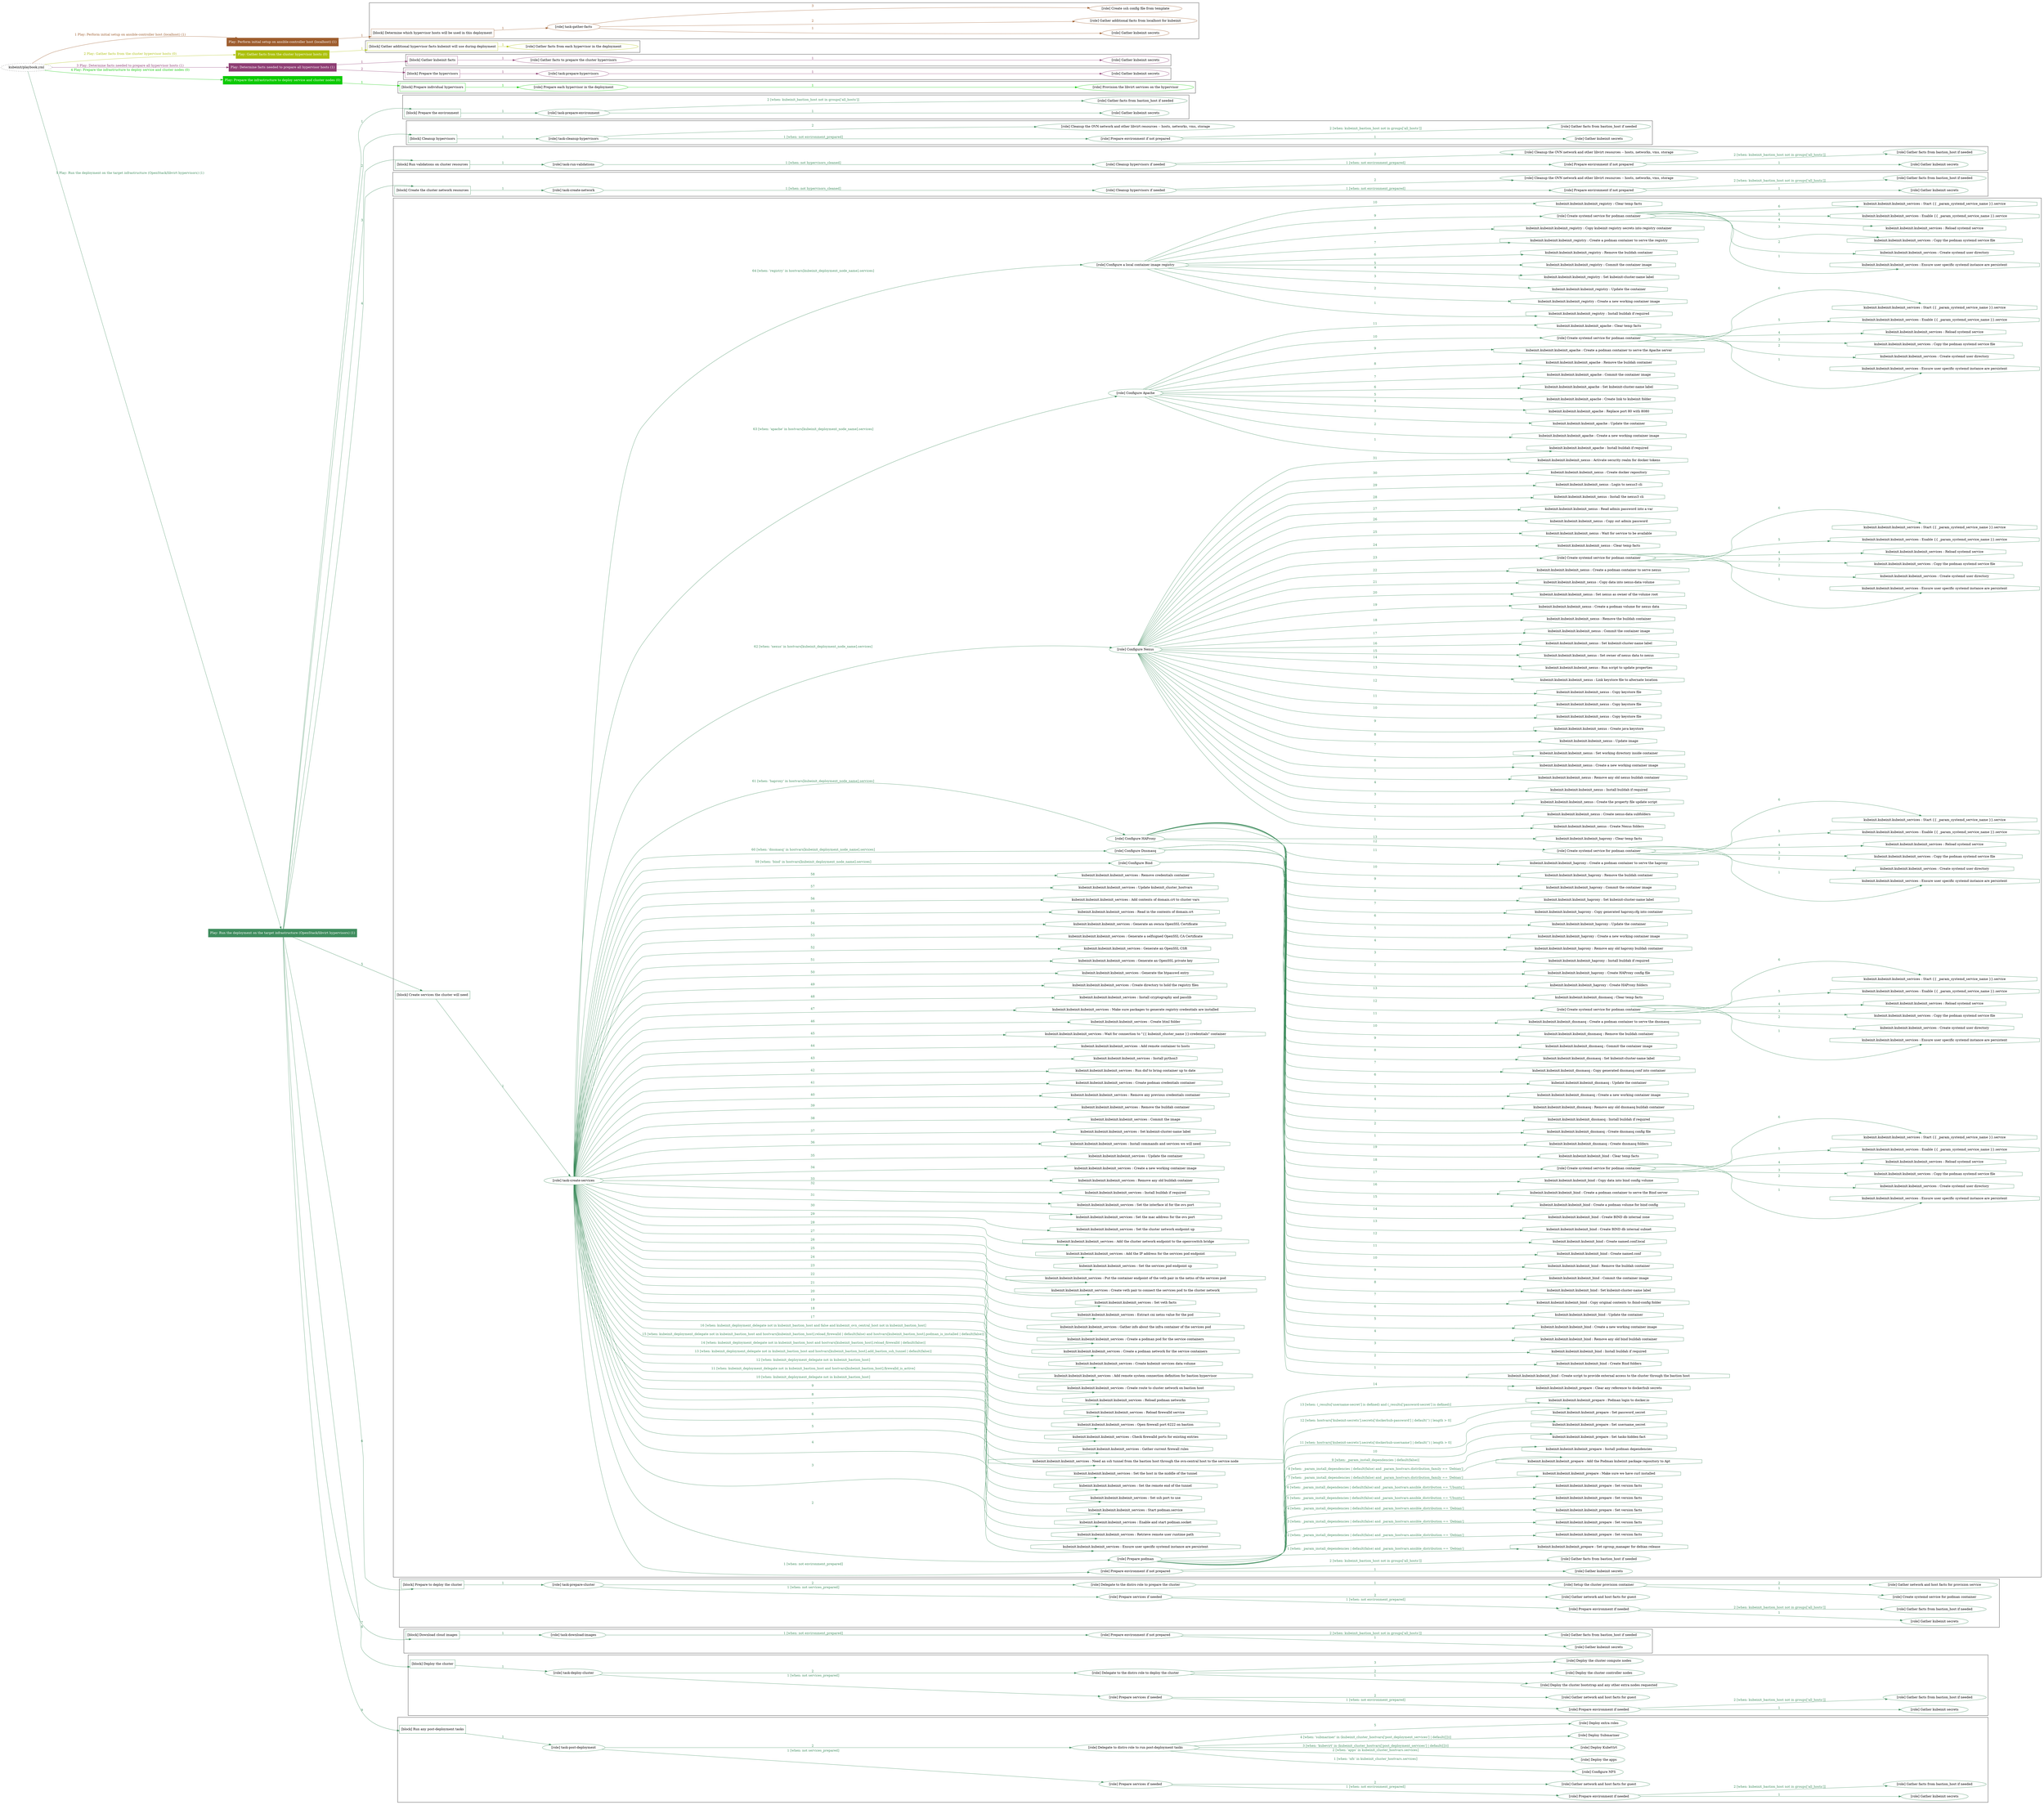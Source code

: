 digraph {
	graph [concentrate=true ordering=in rankdir=LR ratio=fill]
	edge [esep=5 sep=10]
	"kubeinit/playbook.yml" [URL="/home/runner/work/kubeinit/kubeinit/kubeinit/playbook.yml" id=playbook_f498de17 style=dotted]
	"kubeinit/playbook.yml" -> play_7b9367fd [label="1 Play: Perform initial setup on ansible-controller host (localhost) (1)" color="#9e5d2e" fontcolor="#9e5d2e" id=edge_play_7b9367fd labeltooltip="1 Play: Perform initial setup on ansible-controller host (localhost) (1)" tooltip="1 Play: Perform initial setup on ansible-controller host (localhost) (1)"]
	subgraph "Play: Perform initial setup on ansible-controller host (localhost) (1)" {
		play_7b9367fd [label="Play: Perform initial setup on ansible-controller host (localhost) (1)" URL="/home/runner/work/kubeinit/kubeinit/kubeinit/playbook.yml" color="#9e5d2e" fontcolor="#ffffff" id=play_7b9367fd shape=box style=filled tooltip=localhost]
		play_7b9367fd -> block_44b96ebe [label=1 color="#9e5d2e" fontcolor="#9e5d2e" id=edge_block_44b96ebe labeltooltip=1 tooltip=1]
		subgraph cluster_block_44b96ebe {
			block_44b96ebe [label="[block] Determine which hypervisor hosts will be used in this deployment" URL="/home/runner/work/kubeinit/kubeinit/kubeinit/playbook.yml" color="#9e5d2e" id=block_44b96ebe labeltooltip="Determine which hypervisor hosts will be used in this deployment" shape=box tooltip="Determine which hypervisor hosts will be used in this deployment"]
			block_44b96ebe -> role_d2dbcb1c [label="1 " color="#9e5d2e" fontcolor="#9e5d2e" id=edge_role_d2dbcb1c labeltooltip="1 " tooltip="1 "]
			subgraph "task-gather-facts" {
				role_d2dbcb1c [label="[role] task-gather-facts" URL="/home/runner/work/kubeinit/kubeinit/kubeinit/playbook.yml" color="#9e5d2e" id=role_d2dbcb1c tooltip="task-gather-facts"]
				role_d2dbcb1c -> role_66b846ac [label="1 " color="#9e5d2e" fontcolor="#9e5d2e" id=edge_role_66b846ac labeltooltip="1 " tooltip="1 "]
				subgraph "Gather kubeinit secrets" {
					role_66b846ac [label="[role] Gather kubeinit secrets" URL="/home/runner/.ansible/collections/ansible_collections/kubeinit/kubeinit/roles/kubeinit_prepare/tasks/build_hypervisors_group.yml" color="#9e5d2e" id=role_66b846ac tooltip="Gather kubeinit secrets"]
				}
				role_d2dbcb1c -> role_c34931b8 [label="2 " color="#9e5d2e" fontcolor="#9e5d2e" id=edge_role_c34931b8 labeltooltip="2 " tooltip="2 "]
				subgraph "Gather additional facts from localhost for kubeinit" {
					role_c34931b8 [label="[role] Gather additional facts from localhost for kubeinit" URL="/home/runner/.ansible/collections/ansible_collections/kubeinit/kubeinit/roles/kubeinit_prepare/tasks/build_hypervisors_group.yml" color="#9e5d2e" id=role_c34931b8 tooltip="Gather additional facts from localhost for kubeinit"]
				}
				role_d2dbcb1c -> role_8deb6af6 [label="3 " color="#9e5d2e" fontcolor="#9e5d2e" id=edge_role_8deb6af6 labeltooltip="3 " tooltip="3 "]
				subgraph "Create ssh config file from template" {
					role_8deb6af6 [label="[role] Create ssh config file from template" URL="/home/runner/.ansible/collections/ansible_collections/kubeinit/kubeinit/roles/kubeinit_prepare/tasks/build_hypervisors_group.yml" color="#9e5d2e" id=role_8deb6af6 tooltip="Create ssh config file from template"]
				}
			}
		}
	}
	"kubeinit/playbook.yml" -> play_78345839 [label="2 Play: Gather facts from the cluster hypervisor hosts (0)" color="#acc00c" fontcolor="#acc00c" id=edge_play_78345839 labeltooltip="2 Play: Gather facts from the cluster hypervisor hosts (0)" tooltip="2 Play: Gather facts from the cluster hypervisor hosts (0)"]
	subgraph "Play: Gather facts from the cluster hypervisor hosts (0)" {
		play_78345839 [label="Play: Gather facts from the cluster hypervisor hosts (0)" URL="/home/runner/work/kubeinit/kubeinit/kubeinit/playbook.yml" color="#acc00c" fontcolor="#ffffff" id=play_78345839 shape=box style=filled tooltip="Play: Gather facts from the cluster hypervisor hosts (0)"]
		play_78345839 -> block_5926c95c [label=1 color="#acc00c" fontcolor="#acc00c" id=edge_block_5926c95c labeltooltip=1 tooltip=1]
		subgraph cluster_block_5926c95c {
			block_5926c95c [label="[block] Gather additional hypervisor facts kubeinit will use during deployment" URL="/home/runner/work/kubeinit/kubeinit/kubeinit/playbook.yml" color="#acc00c" id=block_5926c95c labeltooltip="Gather additional hypervisor facts kubeinit will use during deployment" shape=box tooltip="Gather additional hypervisor facts kubeinit will use during deployment"]
			block_5926c95c -> role_8441c91b [label="1 " color="#acc00c" fontcolor="#acc00c" id=edge_role_8441c91b labeltooltip="1 " tooltip="1 "]
			subgraph "Gather facts from each hypervisor in the deployment" {
				role_8441c91b [label="[role] Gather facts from each hypervisor in the deployment" URL="/home/runner/work/kubeinit/kubeinit/kubeinit/playbook.yml" color="#acc00c" id=role_8441c91b tooltip="Gather facts from each hypervisor in the deployment"]
			}
		}
	}
	"kubeinit/playbook.yml" -> play_3476dc86 [label="3 Play: Determine facts needed to prepare all hypervisor hosts (1)" color="#8e3e74" fontcolor="#8e3e74" id=edge_play_3476dc86 labeltooltip="3 Play: Determine facts needed to prepare all hypervisor hosts (1)" tooltip="3 Play: Determine facts needed to prepare all hypervisor hosts (1)"]
	subgraph "Play: Determine facts needed to prepare all hypervisor hosts (1)" {
		play_3476dc86 [label="Play: Determine facts needed to prepare all hypervisor hosts (1)" URL="/home/runner/work/kubeinit/kubeinit/kubeinit/playbook.yml" color="#8e3e74" fontcolor="#ffffff" id=play_3476dc86 shape=box style=filled tooltip=localhost]
		play_3476dc86 -> block_1b3bd162 [label=1 color="#8e3e74" fontcolor="#8e3e74" id=edge_block_1b3bd162 labeltooltip=1 tooltip=1]
		subgraph cluster_block_1b3bd162 {
			block_1b3bd162 [label="[block] Gather kubeinit facts" URL="/home/runner/work/kubeinit/kubeinit/kubeinit/playbook.yml" color="#8e3e74" id=block_1b3bd162 labeltooltip="Gather kubeinit facts" shape=box tooltip="Gather kubeinit facts"]
			block_1b3bd162 -> role_1508eb00 [label="1 " color="#8e3e74" fontcolor="#8e3e74" id=edge_role_1508eb00 labeltooltip="1 " tooltip="1 "]
			subgraph "Gather facts to prepare the cluster hypervisors" {
				role_1508eb00 [label="[role] Gather facts to prepare the cluster hypervisors" URL="/home/runner/work/kubeinit/kubeinit/kubeinit/playbook.yml" color="#8e3e74" id=role_1508eb00 tooltip="Gather facts to prepare the cluster hypervisors"]
				role_1508eb00 -> role_5cf9685a [label="1 " color="#8e3e74" fontcolor="#8e3e74" id=edge_role_5cf9685a labeltooltip="1 " tooltip="1 "]
				subgraph "Gather kubeinit secrets" {
					role_5cf9685a [label="[role] Gather kubeinit secrets" URL="/home/runner/.ansible/collections/ansible_collections/kubeinit/kubeinit/roles/kubeinit_prepare/tasks/gather_kubeinit_facts.yml" color="#8e3e74" id=role_5cf9685a tooltip="Gather kubeinit secrets"]
				}
			}
		}
		play_3476dc86 -> block_42ef1d81 [label=2 color="#8e3e74" fontcolor="#8e3e74" id=edge_block_42ef1d81 labeltooltip=2 tooltip=2]
		subgraph cluster_block_42ef1d81 {
			block_42ef1d81 [label="[block] Prepare the hypervisors" URL="/home/runner/work/kubeinit/kubeinit/kubeinit/playbook.yml" color="#8e3e74" id=block_42ef1d81 labeltooltip="Prepare the hypervisors" shape=box tooltip="Prepare the hypervisors"]
			block_42ef1d81 -> role_7c0532ac [label="1 " color="#8e3e74" fontcolor="#8e3e74" id=edge_role_7c0532ac labeltooltip="1 " tooltip="1 "]
			subgraph "task-prepare-hypervisors" {
				role_7c0532ac [label="[role] task-prepare-hypervisors" URL="/home/runner/work/kubeinit/kubeinit/kubeinit/playbook.yml" color="#8e3e74" id=role_7c0532ac tooltip="task-prepare-hypervisors"]
				role_7c0532ac -> role_952df4e1 [label="1 " color="#8e3e74" fontcolor="#8e3e74" id=edge_role_952df4e1 labeltooltip="1 " tooltip="1 "]
				subgraph "Gather kubeinit secrets" {
					role_952df4e1 [label="[role] Gather kubeinit secrets" URL="/home/runner/.ansible/collections/ansible_collections/kubeinit/kubeinit/roles/kubeinit_prepare/tasks/gather_kubeinit_facts.yml" color="#8e3e74" id=role_952df4e1 tooltip="Gather kubeinit secrets"]
				}
			}
		}
	}
	"kubeinit/playbook.yml" -> play_1c31b08f [label="4 Play: Prepare the infrastructure to deploy service and cluster nodes (0)" color="#0cca02" fontcolor="#0cca02" id=edge_play_1c31b08f labeltooltip="4 Play: Prepare the infrastructure to deploy service and cluster nodes (0)" tooltip="4 Play: Prepare the infrastructure to deploy service and cluster nodes (0)"]
	subgraph "Play: Prepare the infrastructure to deploy service and cluster nodes (0)" {
		play_1c31b08f [label="Play: Prepare the infrastructure to deploy service and cluster nodes (0)" URL="/home/runner/work/kubeinit/kubeinit/kubeinit/playbook.yml" color="#0cca02" fontcolor="#ffffff" id=play_1c31b08f shape=box style=filled tooltip="Play: Prepare the infrastructure to deploy service and cluster nodes (0)"]
		play_1c31b08f -> block_6b2b24d6 [label=1 color="#0cca02" fontcolor="#0cca02" id=edge_block_6b2b24d6 labeltooltip=1 tooltip=1]
		subgraph cluster_block_6b2b24d6 {
			block_6b2b24d6 [label="[block] Prepare individual hypervisors" URL="/home/runner/work/kubeinit/kubeinit/kubeinit/playbook.yml" color="#0cca02" id=block_6b2b24d6 labeltooltip="Prepare individual hypervisors" shape=box tooltip="Prepare individual hypervisors"]
			block_6b2b24d6 -> role_0724aa51 [label="1 " color="#0cca02" fontcolor="#0cca02" id=edge_role_0724aa51 labeltooltip="1 " tooltip="1 "]
			subgraph "Prepare each hypervisor in the deployment" {
				role_0724aa51 [label="[role] Prepare each hypervisor in the deployment" URL="/home/runner/work/kubeinit/kubeinit/kubeinit/playbook.yml" color="#0cca02" id=role_0724aa51 tooltip="Prepare each hypervisor in the deployment"]
				role_0724aa51 -> role_75edb1da [label="1 " color="#0cca02" fontcolor="#0cca02" id=edge_role_75edb1da labeltooltip="1 " tooltip="1 "]
				subgraph "Provision the libvirt services on the hypervisor" {
					role_75edb1da [label="[role] Provision the libvirt services on the hypervisor" URL="/home/runner/.ansible/collections/ansible_collections/kubeinit/kubeinit/roles/kubeinit_prepare/tasks/prepare_hypervisor.yml" color="#0cca02" id=role_75edb1da tooltip="Provision the libvirt services on the hypervisor"]
				}
			}
		}
	}
	"kubeinit/playbook.yml" -> play_4396fe83 [label="5 Play: Run the deployment on the target infrastructure (OpenStack/libvirt hypervisors) (1)" color="#3f8d5e" fontcolor="#3f8d5e" id=edge_play_4396fe83 labeltooltip="5 Play: Run the deployment on the target infrastructure (OpenStack/libvirt hypervisors) (1)" tooltip="5 Play: Run the deployment on the target infrastructure (OpenStack/libvirt hypervisors) (1)"]
	subgraph "Play: Run the deployment on the target infrastructure (OpenStack/libvirt hypervisors) (1)" {
		play_4396fe83 [label="Play: Run the deployment on the target infrastructure (OpenStack/libvirt hypervisors) (1)" URL="/home/runner/work/kubeinit/kubeinit/kubeinit/playbook.yml" color="#3f8d5e" fontcolor="#ffffff" id=play_4396fe83 shape=box style=filled tooltip=localhost]
		play_4396fe83 -> block_18320886 [label=1 color="#3f8d5e" fontcolor="#3f8d5e" id=edge_block_18320886 labeltooltip=1 tooltip=1]
		subgraph cluster_block_18320886 {
			block_18320886 [label="[block] Prepare the environment" URL="/home/runner/work/kubeinit/kubeinit/kubeinit/playbook.yml" color="#3f8d5e" id=block_18320886 labeltooltip="Prepare the environment" shape=box tooltip="Prepare the environment"]
			block_18320886 -> role_d00f2892 [label="1 " color="#3f8d5e" fontcolor="#3f8d5e" id=edge_role_d00f2892 labeltooltip="1 " tooltip="1 "]
			subgraph "task-prepare-environment" {
				role_d00f2892 [label="[role] task-prepare-environment" URL="/home/runner/work/kubeinit/kubeinit/kubeinit/playbook.yml" color="#3f8d5e" id=role_d00f2892 tooltip="task-prepare-environment"]
				role_d00f2892 -> role_36ebe977 [label="1 " color="#3f8d5e" fontcolor="#3f8d5e" id=edge_role_36ebe977 labeltooltip="1 " tooltip="1 "]
				subgraph "Gather kubeinit secrets" {
					role_36ebe977 [label="[role] Gather kubeinit secrets" URL="/home/runner/.ansible/collections/ansible_collections/kubeinit/kubeinit/roles/kubeinit_prepare/tasks/gather_kubeinit_facts.yml" color="#3f8d5e" id=role_36ebe977 tooltip="Gather kubeinit secrets"]
				}
				role_d00f2892 -> role_67b4e0a0 [label="2 [when: kubeinit_bastion_host not in groups['all_hosts']]" color="#3f8d5e" fontcolor="#3f8d5e" id=edge_role_67b4e0a0 labeltooltip="2 [when: kubeinit_bastion_host not in groups['all_hosts']]" tooltip="2 [when: kubeinit_bastion_host not in groups['all_hosts']]"]
				subgraph "Gather facts from bastion_host if needed" {
					role_67b4e0a0 [label="[role] Gather facts from bastion_host if needed" URL="/home/runner/.ansible/collections/ansible_collections/kubeinit/kubeinit/roles/kubeinit_prepare/tasks/main.yml" color="#3f8d5e" id=role_67b4e0a0 tooltip="Gather facts from bastion_host if needed"]
				}
			}
		}
		play_4396fe83 -> block_564212c7 [label=2 color="#3f8d5e" fontcolor="#3f8d5e" id=edge_block_564212c7 labeltooltip=2 tooltip=2]
		subgraph cluster_block_564212c7 {
			block_564212c7 [label="[block] Cleanup hypervisors" URL="/home/runner/work/kubeinit/kubeinit/kubeinit/playbook.yml" color="#3f8d5e" id=block_564212c7 labeltooltip="Cleanup hypervisors" shape=box tooltip="Cleanup hypervisors"]
			block_564212c7 -> role_65b582cb [label="1 " color="#3f8d5e" fontcolor="#3f8d5e" id=edge_role_65b582cb labeltooltip="1 " tooltip="1 "]
			subgraph "task-cleanup-hypervisors" {
				role_65b582cb [label="[role] task-cleanup-hypervisors" URL="/home/runner/work/kubeinit/kubeinit/kubeinit/playbook.yml" color="#3f8d5e" id=role_65b582cb tooltip="task-cleanup-hypervisors"]
				role_65b582cb -> role_e9a52992 [label="1 [when: not environment_prepared]" color="#3f8d5e" fontcolor="#3f8d5e" id=edge_role_e9a52992 labeltooltip="1 [when: not environment_prepared]" tooltip="1 [when: not environment_prepared]"]
				subgraph "Prepare environment if not prepared" {
					role_e9a52992 [label="[role] Prepare environment if not prepared" URL="/home/runner/.ansible/collections/ansible_collections/kubeinit/kubeinit/roles/kubeinit_libvirt/tasks/cleanup_hypervisors.yml" color="#3f8d5e" id=role_e9a52992 tooltip="Prepare environment if not prepared"]
					role_e9a52992 -> role_a1b9fa15 [label="1 " color="#3f8d5e" fontcolor="#3f8d5e" id=edge_role_a1b9fa15 labeltooltip="1 " tooltip="1 "]
					subgraph "Gather kubeinit secrets" {
						role_a1b9fa15 [label="[role] Gather kubeinit secrets" URL="/home/runner/.ansible/collections/ansible_collections/kubeinit/kubeinit/roles/kubeinit_prepare/tasks/gather_kubeinit_facts.yml" color="#3f8d5e" id=role_a1b9fa15 tooltip="Gather kubeinit secrets"]
					}
					role_e9a52992 -> role_147f28bb [label="2 [when: kubeinit_bastion_host not in groups['all_hosts']]" color="#3f8d5e" fontcolor="#3f8d5e" id=edge_role_147f28bb labeltooltip="2 [when: kubeinit_bastion_host not in groups['all_hosts']]" tooltip="2 [when: kubeinit_bastion_host not in groups['all_hosts']]"]
					subgraph "Gather facts from bastion_host if needed" {
						role_147f28bb [label="[role] Gather facts from bastion_host if needed" URL="/home/runner/.ansible/collections/ansible_collections/kubeinit/kubeinit/roles/kubeinit_prepare/tasks/main.yml" color="#3f8d5e" id=role_147f28bb tooltip="Gather facts from bastion_host if needed"]
					}
				}
				role_65b582cb -> role_c001ffb7 [label="2 " color="#3f8d5e" fontcolor="#3f8d5e" id=edge_role_c001ffb7 labeltooltip="2 " tooltip="2 "]
				subgraph "Cleanup the OVN network and other libvirt resources -- hosts, networks, vms, storage" {
					role_c001ffb7 [label="[role] Cleanup the OVN network and other libvirt resources -- hosts, networks, vms, storage" URL="/home/runner/.ansible/collections/ansible_collections/kubeinit/kubeinit/roles/kubeinit_libvirt/tasks/cleanup_hypervisors.yml" color="#3f8d5e" id=role_c001ffb7 tooltip="Cleanup the OVN network and other libvirt resources -- hosts, networks, vms, storage"]
				}
			}
		}
		play_4396fe83 -> block_1ebcef6a [label=3 color="#3f8d5e" fontcolor="#3f8d5e" id=edge_block_1ebcef6a labeltooltip=3 tooltip=3]
		subgraph cluster_block_1ebcef6a {
			block_1ebcef6a [label="[block] Run validations on cluster resources" URL="/home/runner/work/kubeinit/kubeinit/kubeinit/playbook.yml" color="#3f8d5e" id=block_1ebcef6a labeltooltip="Run validations on cluster resources" shape=box tooltip="Run validations on cluster resources"]
			block_1ebcef6a -> role_63b3fce7 [label="1 " color="#3f8d5e" fontcolor="#3f8d5e" id=edge_role_63b3fce7 labeltooltip="1 " tooltip="1 "]
			subgraph "task-run-validations" {
				role_63b3fce7 [label="[role] task-run-validations" URL="/home/runner/work/kubeinit/kubeinit/kubeinit/playbook.yml" color="#3f8d5e" id=role_63b3fce7 tooltip="task-run-validations"]
				role_63b3fce7 -> role_b083b41c [label="1 [when: not hypervisors_cleaned]" color="#3f8d5e" fontcolor="#3f8d5e" id=edge_role_b083b41c labeltooltip="1 [when: not hypervisors_cleaned]" tooltip="1 [when: not hypervisors_cleaned]"]
				subgraph "Cleanup hypervisors if needed" {
					role_b083b41c [label="[role] Cleanup hypervisors if needed" URL="/home/runner/.ansible/collections/ansible_collections/kubeinit/kubeinit/roles/kubeinit_validations/tasks/main.yml" color="#3f8d5e" id=role_b083b41c tooltip="Cleanup hypervisors if needed"]
					role_b083b41c -> role_2575971a [label="1 [when: not environment_prepared]" color="#3f8d5e" fontcolor="#3f8d5e" id=edge_role_2575971a labeltooltip="1 [when: not environment_prepared]" tooltip="1 [when: not environment_prepared]"]
					subgraph "Prepare environment if not prepared" {
						role_2575971a [label="[role] Prepare environment if not prepared" URL="/home/runner/.ansible/collections/ansible_collections/kubeinit/kubeinit/roles/kubeinit_libvirt/tasks/cleanup_hypervisors.yml" color="#3f8d5e" id=role_2575971a tooltip="Prepare environment if not prepared"]
						role_2575971a -> role_de1abde5 [label="1 " color="#3f8d5e" fontcolor="#3f8d5e" id=edge_role_de1abde5 labeltooltip="1 " tooltip="1 "]
						subgraph "Gather kubeinit secrets" {
							role_de1abde5 [label="[role] Gather kubeinit secrets" URL="/home/runner/.ansible/collections/ansible_collections/kubeinit/kubeinit/roles/kubeinit_prepare/tasks/gather_kubeinit_facts.yml" color="#3f8d5e" id=role_de1abde5 tooltip="Gather kubeinit secrets"]
						}
						role_2575971a -> role_88c6ed3a [label="2 [when: kubeinit_bastion_host not in groups['all_hosts']]" color="#3f8d5e" fontcolor="#3f8d5e" id=edge_role_88c6ed3a labeltooltip="2 [when: kubeinit_bastion_host not in groups['all_hosts']]" tooltip="2 [when: kubeinit_bastion_host not in groups['all_hosts']]"]
						subgraph "Gather facts from bastion_host if needed" {
							role_88c6ed3a [label="[role] Gather facts from bastion_host if needed" URL="/home/runner/.ansible/collections/ansible_collections/kubeinit/kubeinit/roles/kubeinit_prepare/tasks/main.yml" color="#3f8d5e" id=role_88c6ed3a tooltip="Gather facts from bastion_host if needed"]
						}
					}
					role_b083b41c -> role_aaf9df8a [label="2 " color="#3f8d5e" fontcolor="#3f8d5e" id=edge_role_aaf9df8a labeltooltip="2 " tooltip="2 "]
					subgraph "Cleanup the OVN network and other libvirt resources -- hosts, networks, vms, storage" {
						role_aaf9df8a [label="[role] Cleanup the OVN network and other libvirt resources -- hosts, networks, vms, storage" URL="/home/runner/.ansible/collections/ansible_collections/kubeinit/kubeinit/roles/kubeinit_libvirt/tasks/cleanup_hypervisors.yml" color="#3f8d5e" id=role_aaf9df8a tooltip="Cleanup the OVN network and other libvirt resources -- hosts, networks, vms, storage"]
					}
				}
			}
		}
		play_4396fe83 -> block_8d6b156d [label=4 color="#3f8d5e" fontcolor="#3f8d5e" id=edge_block_8d6b156d labeltooltip=4 tooltip=4]
		subgraph cluster_block_8d6b156d {
			block_8d6b156d [label="[block] Create the cluster network resources" URL="/home/runner/work/kubeinit/kubeinit/kubeinit/playbook.yml" color="#3f8d5e" id=block_8d6b156d labeltooltip="Create the cluster network resources" shape=box tooltip="Create the cluster network resources"]
			block_8d6b156d -> role_c5ff7dcc [label="1 " color="#3f8d5e" fontcolor="#3f8d5e" id=edge_role_c5ff7dcc labeltooltip="1 " tooltip="1 "]
			subgraph "task-create-network" {
				role_c5ff7dcc [label="[role] task-create-network" URL="/home/runner/work/kubeinit/kubeinit/kubeinit/playbook.yml" color="#3f8d5e" id=role_c5ff7dcc tooltip="task-create-network"]
				role_c5ff7dcc -> role_c34ef129 [label="1 [when: not hypervisors_cleaned]" color="#3f8d5e" fontcolor="#3f8d5e" id=edge_role_c34ef129 labeltooltip="1 [when: not hypervisors_cleaned]" tooltip="1 [when: not hypervisors_cleaned]"]
				subgraph "Cleanup hypervisors if needed" {
					role_c34ef129 [label="[role] Cleanup hypervisors if needed" URL="/home/runner/.ansible/collections/ansible_collections/kubeinit/kubeinit/roles/kubeinit_libvirt/tasks/create_network.yml" color="#3f8d5e" id=role_c34ef129 tooltip="Cleanup hypervisors if needed"]
					role_c34ef129 -> role_e056866c [label="1 [when: not environment_prepared]" color="#3f8d5e" fontcolor="#3f8d5e" id=edge_role_e056866c labeltooltip="1 [when: not environment_prepared]" tooltip="1 [when: not environment_prepared]"]
					subgraph "Prepare environment if not prepared" {
						role_e056866c [label="[role] Prepare environment if not prepared" URL="/home/runner/.ansible/collections/ansible_collections/kubeinit/kubeinit/roles/kubeinit_libvirt/tasks/cleanup_hypervisors.yml" color="#3f8d5e" id=role_e056866c tooltip="Prepare environment if not prepared"]
						role_e056866c -> role_22275a78 [label="1 " color="#3f8d5e" fontcolor="#3f8d5e" id=edge_role_22275a78 labeltooltip="1 " tooltip="1 "]
						subgraph "Gather kubeinit secrets" {
							role_22275a78 [label="[role] Gather kubeinit secrets" URL="/home/runner/.ansible/collections/ansible_collections/kubeinit/kubeinit/roles/kubeinit_prepare/tasks/gather_kubeinit_facts.yml" color="#3f8d5e" id=role_22275a78 tooltip="Gather kubeinit secrets"]
						}
						role_e056866c -> role_45fa37cc [label="2 [when: kubeinit_bastion_host not in groups['all_hosts']]" color="#3f8d5e" fontcolor="#3f8d5e" id=edge_role_45fa37cc labeltooltip="2 [when: kubeinit_bastion_host not in groups['all_hosts']]" tooltip="2 [when: kubeinit_bastion_host not in groups['all_hosts']]"]
						subgraph "Gather facts from bastion_host if needed" {
							role_45fa37cc [label="[role] Gather facts from bastion_host if needed" URL="/home/runner/.ansible/collections/ansible_collections/kubeinit/kubeinit/roles/kubeinit_prepare/tasks/main.yml" color="#3f8d5e" id=role_45fa37cc tooltip="Gather facts from bastion_host if needed"]
						}
					}
					role_c34ef129 -> role_bf0d3621 [label="2 " color="#3f8d5e" fontcolor="#3f8d5e" id=edge_role_bf0d3621 labeltooltip="2 " tooltip="2 "]
					subgraph "Cleanup the OVN network and other libvirt resources -- hosts, networks, vms, storage" {
						role_bf0d3621 [label="[role] Cleanup the OVN network and other libvirt resources -- hosts, networks, vms, storage" URL="/home/runner/.ansible/collections/ansible_collections/kubeinit/kubeinit/roles/kubeinit_libvirt/tasks/cleanup_hypervisors.yml" color="#3f8d5e" id=role_bf0d3621 tooltip="Cleanup the OVN network and other libvirt resources -- hosts, networks, vms, storage"]
					}
				}
			}
		}
		play_4396fe83 -> block_8cbfa6c5 [label=5 color="#3f8d5e" fontcolor="#3f8d5e" id=edge_block_8cbfa6c5 labeltooltip=5 tooltip=5]
		subgraph cluster_block_8cbfa6c5 {
			block_8cbfa6c5 [label="[block] Create services the cluster will need" URL="/home/runner/work/kubeinit/kubeinit/kubeinit/playbook.yml" color="#3f8d5e" id=block_8cbfa6c5 labeltooltip="Create services the cluster will need" shape=box tooltip="Create services the cluster will need"]
			block_8cbfa6c5 -> role_1261d781 [label="1 " color="#3f8d5e" fontcolor="#3f8d5e" id=edge_role_1261d781 labeltooltip="1 " tooltip="1 "]
			subgraph "task-create-services" {
				role_1261d781 [label="[role] task-create-services" URL="/home/runner/work/kubeinit/kubeinit/kubeinit/playbook.yml" color="#3f8d5e" id=role_1261d781 tooltip="task-create-services"]
				role_1261d781 -> role_8f29e6e8 [label="1 [when: not environment_prepared]" color="#3f8d5e" fontcolor="#3f8d5e" id=edge_role_8f29e6e8 labeltooltip="1 [when: not environment_prepared]" tooltip="1 [when: not environment_prepared]"]
				subgraph "Prepare environment if not prepared" {
					role_8f29e6e8 [label="[role] Prepare environment if not prepared" URL="/home/runner/.ansible/collections/ansible_collections/kubeinit/kubeinit/roles/kubeinit_services/tasks/main.yml" color="#3f8d5e" id=role_8f29e6e8 tooltip="Prepare environment if not prepared"]
					role_8f29e6e8 -> role_05097b85 [label="1 " color="#3f8d5e" fontcolor="#3f8d5e" id=edge_role_05097b85 labeltooltip="1 " tooltip="1 "]
					subgraph "Gather kubeinit secrets" {
						role_05097b85 [label="[role] Gather kubeinit secrets" URL="/home/runner/.ansible/collections/ansible_collections/kubeinit/kubeinit/roles/kubeinit_prepare/tasks/gather_kubeinit_facts.yml" color="#3f8d5e" id=role_05097b85 tooltip="Gather kubeinit secrets"]
					}
					role_8f29e6e8 -> role_9b87b266 [label="2 [when: kubeinit_bastion_host not in groups['all_hosts']]" color="#3f8d5e" fontcolor="#3f8d5e" id=edge_role_9b87b266 labeltooltip="2 [when: kubeinit_bastion_host not in groups['all_hosts']]" tooltip="2 [when: kubeinit_bastion_host not in groups['all_hosts']]"]
					subgraph "Gather facts from bastion_host if needed" {
						role_9b87b266 [label="[role] Gather facts from bastion_host if needed" URL="/home/runner/.ansible/collections/ansible_collections/kubeinit/kubeinit/roles/kubeinit_prepare/tasks/main.yml" color="#3f8d5e" id=role_9b87b266 tooltip="Gather facts from bastion_host if needed"]
					}
				}
				role_1261d781 -> role_8d4b90de [label="2 " color="#3f8d5e" fontcolor="#3f8d5e" id=edge_role_8d4b90de labeltooltip="2 " tooltip="2 "]
				subgraph "Prepare podman" {
					role_8d4b90de [label="[role] Prepare podman" URL="/home/runner/.ansible/collections/ansible_collections/kubeinit/kubeinit/roles/kubeinit_services/tasks/00_create_service_pod.yml" color="#3f8d5e" id=role_8d4b90de tooltip="Prepare podman"]
					task_1567238f [label="kubeinit.kubeinit.kubeinit_prepare : Set cgroup_manager for debian release" URL="/home/runner/.ansible/collections/ansible_collections/kubeinit/kubeinit/roles/kubeinit_prepare/tasks/prepare_podman.yml" color="#3f8d5e" id=task_1567238f shape=octagon tooltip="kubeinit.kubeinit.kubeinit_prepare : Set cgroup_manager for debian release"]
					role_8d4b90de -> task_1567238f [label="1 [when: _param_install_dependencies | default(false) and _param_hostvars.ansible_distribution == 'Debian']" color="#3f8d5e" fontcolor="#3f8d5e" id=edge_task_1567238f labeltooltip="1 [when: _param_install_dependencies | default(false) and _param_hostvars.ansible_distribution == 'Debian']" tooltip="1 [when: _param_install_dependencies | default(false) and _param_hostvars.ansible_distribution == 'Debian']"]
					task_e32824a2 [label="kubeinit.kubeinit.kubeinit_prepare : Set version facts" URL="/home/runner/.ansible/collections/ansible_collections/kubeinit/kubeinit/roles/kubeinit_prepare/tasks/prepare_podman.yml" color="#3f8d5e" id=task_e32824a2 shape=octagon tooltip="kubeinit.kubeinit.kubeinit_prepare : Set version facts"]
					role_8d4b90de -> task_e32824a2 [label="2 [when: _param_install_dependencies | default(false) and _param_hostvars.ansible_distribution == 'Debian']" color="#3f8d5e" fontcolor="#3f8d5e" id=edge_task_e32824a2 labeltooltip="2 [when: _param_install_dependencies | default(false) and _param_hostvars.ansible_distribution == 'Debian']" tooltip="2 [when: _param_install_dependencies | default(false) and _param_hostvars.ansible_distribution == 'Debian']"]
					task_70ebf879 [label="kubeinit.kubeinit.kubeinit_prepare : Set version facts" URL="/home/runner/.ansible/collections/ansible_collections/kubeinit/kubeinit/roles/kubeinit_prepare/tasks/prepare_podman.yml" color="#3f8d5e" id=task_70ebf879 shape=octagon tooltip="kubeinit.kubeinit.kubeinit_prepare : Set version facts"]
					role_8d4b90de -> task_70ebf879 [label="3 [when: _param_install_dependencies | default(false) and _param_hostvars.ansible_distribution == 'Debian']" color="#3f8d5e" fontcolor="#3f8d5e" id=edge_task_70ebf879 labeltooltip="3 [when: _param_install_dependencies | default(false) and _param_hostvars.ansible_distribution == 'Debian']" tooltip="3 [when: _param_install_dependencies | default(false) and _param_hostvars.ansible_distribution == 'Debian']"]
					task_b2cd08fd [label="kubeinit.kubeinit.kubeinit_prepare : Set version facts" URL="/home/runner/.ansible/collections/ansible_collections/kubeinit/kubeinit/roles/kubeinit_prepare/tasks/prepare_podman.yml" color="#3f8d5e" id=task_b2cd08fd shape=octagon tooltip="kubeinit.kubeinit.kubeinit_prepare : Set version facts"]
					role_8d4b90de -> task_b2cd08fd [label="4 [when: _param_install_dependencies | default(false) and _param_hostvars.ansible_distribution == 'Debian']" color="#3f8d5e" fontcolor="#3f8d5e" id=edge_task_b2cd08fd labeltooltip="4 [when: _param_install_dependencies | default(false) and _param_hostvars.ansible_distribution == 'Debian']" tooltip="4 [when: _param_install_dependencies | default(false) and _param_hostvars.ansible_distribution == 'Debian']"]
					task_20e4c947 [label="kubeinit.kubeinit.kubeinit_prepare : Set version facts" URL="/home/runner/.ansible/collections/ansible_collections/kubeinit/kubeinit/roles/kubeinit_prepare/tasks/prepare_podman.yml" color="#3f8d5e" id=task_20e4c947 shape=octagon tooltip="kubeinit.kubeinit.kubeinit_prepare : Set version facts"]
					role_8d4b90de -> task_20e4c947 [label="5 [when: _param_install_dependencies | default(false) and _param_hostvars.ansible_distribution == 'Ubuntu']" color="#3f8d5e" fontcolor="#3f8d5e" id=edge_task_20e4c947 labeltooltip="5 [when: _param_install_dependencies | default(false) and _param_hostvars.ansible_distribution == 'Ubuntu']" tooltip="5 [when: _param_install_dependencies | default(false) and _param_hostvars.ansible_distribution == 'Ubuntu']"]
					task_15eef512 [label="kubeinit.kubeinit.kubeinit_prepare : Set version facts" URL="/home/runner/.ansible/collections/ansible_collections/kubeinit/kubeinit/roles/kubeinit_prepare/tasks/prepare_podman.yml" color="#3f8d5e" id=task_15eef512 shape=octagon tooltip="kubeinit.kubeinit.kubeinit_prepare : Set version facts"]
					role_8d4b90de -> task_15eef512 [label="6 [when: _param_install_dependencies | default(false) and _param_hostvars.ansible_distribution == 'Ubuntu']" color="#3f8d5e" fontcolor="#3f8d5e" id=edge_task_15eef512 labeltooltip="6 [when: _param_install_dependencies | default(false) and _param_hostvars.ansible_distribution == 'Ubuntu']" tooltip="6 [when: _param_install_dependencies | default(false) and _param_hostvars.ansible_distribution == 'Ubuntu']"]
					task_26d930f8 [label="kubeinit.kubeinit.kubeinit_prepare : Make sure we have curl installed" URL="/home/runner/.ansible/collections/ansible_collections/kubeinit/kubeinit/roles/kubeinit_prepare/tasks/prepare_podman.yml" color="#3f8d5e" id=task_26d930f8 shape=octagon tooltip="kubeinit.kubeinit.kubeinit_prepare : Make sure we have curl installed"]
					role_8d4b90de -> task_26d930f8 [label="7 [when: _param_install_dependencies | default(false) and _param_hostvars.distribution_family == 'Debian']" color="#3f8d5e" fontcolor="#3f8d5e" id=edge_task_26d930f8 labeltooltip="7 [when: _param_install_dependencies | default(false) and _param_hostvars.distribution_family == 'Debian']" tooltip="7 [when: _param_install_dependencies | default(false) and _param_hostvars.distribution_family == 'Debian']"]
					task_717cc6f4 [label="kubeinit.kubeinit.kubeinit_prepare : Add the Podman kubeinit package repository to Apt" URL="/home/runner/.ansible/collections/ansible_collections/kubeinit/kubeinit/roles/kubeinit_prepare/tasks/prepare_podman.yml" color="#3f8d5e" id=task_717cc6f4 shape=octagon tooltip="kubeinit.kubeinit.kubeinit_prepare : Add the Podman kubeinit package repository to Apt"]
					role_8d4b90de -> task_717cc6f4 [label="8 [when: _param_install_dependencies | default(false) and _param_hostvars.distribution_family == 'Debian']" color="#3f8d5e" fontcolor="#3f8d5e" id=edge_task_717cc6f4 labeltooltip="8 [when: _param_install_dependencies | default(false) and _param_hostvars.distribution_family == 'Debian']" tooltip="8 [when: _param_install_dependencies | default(false) and _param_hostvars.distribution_family == 'Debian']"]
					task_22786ac9 [label="kubeinit.kubeinit.kubeinit_prepare : Install podman dependencies" URL="/home/runner/.ansible/collections/ansible_collections/kubeinit/kubeinit/roles/kubeinit_prepare/tasks/prepare_podman.yml" color="#3f8d5e" id=task_22786ac9 shape=octagon tooltip="kubeinit.kubeinit.kubeinit_prepare : Install podman dependencies"]
					role_8d4b90de -> task_22786ac9 [label="9 [when: _param_install_dependencies | default(false)]" color="#3f8d5e" fontcolor="#3f8d5e" id=edge_task_22786ac9 labeltooltip="9 [when: _param_install_dependencies | default(false)]" tooltip="9 [when: _param_install_dependencies | default(false)]"]
					task_7fa7a80d [label="kubeinit.kubeinit.kubeinit_prepare : Set tasks-hidden fact" URL="/home/runner/.ansible/collections/ansible_collections/kubeinit/kubeinit/roles/kubeinit_prepare/tasks/prepare_podman.yml" color="#3f8d5e" id=task_7fa7a80d shape=octagon tooltip="kubeinit.kubeinit.kubeinit_prepare : Set tasks-hidden fact"]
					role_8d4b90de -> task_7fa7a80d [label="10 " color="#3f8d5e" fontcolor="#3f8d5e" id=edge_task_7fa7a80d labeltooltip="10 " tooltip="10 "]
					task_d42d8893 [label="kubeinit.kubeinit.kubeinit_prepare : Set username_secret" URL="/home/runner/.ansible/collections/ansible_collections/kubeinit/kubeinit/roles/kubeinit_prepare/tasks/prepare_podman.yml" color="#3f8d5e" id=task_d42d8893 shape=octagon tooltip="kubeinit.kubeinit.kubeinit_prepare : Set username_secret"]
					role_8d4b90de -> task_d42d8893 [label="11 [when: hostvars['kubeinit-secrets'].secrets['dockerhub-username'] | default('') | length > 0]" color="#3f8d5e" fontcolor="#3f8d5e" id=edge_task_d42d8893 labeltooltip="11 [when: hostvars['kubeinit-secrets'].secrets['dockerhub-username'] | default('') | length > 0]" tooltip="11 [when: hostvars['kubeinit-secrets'].secrets['dockerhub-username'] | default('') | length > 0]"]
					task_52ca014b [label="kubeinit.kubeinit.kubeinit_prepare : Set password_secret" URL="/home/runner/.ansible/collections/ansible_collections/kubeinit/kubeinit/roles/kubeinit_prepare/tasks/prepare_podman.yml" color="#3f8d5e" id=task_52ca014b shape=octagon tooltip="kubeinit.kubeinit.kubeinit_prepare : Set password_secret"]
					role_8d4b90de -> task_52ca014b [label="12 [when: hostvars['kubeinit-secrets'].secrets['dockerhub-password'] | default('') | length > 0]" color="#3f8d5e" fontcolor="#3f8d5e" id=edge_task_52ca014b labeltooltip="12 [when: hostvars['kubeinit-secrets'].secrets['dockerhub-password'] | default('') | length > 0]" tooltip="12 [when: hostvars['kubeinit-secrets'].secrets['dockerhub-password'] | default('') | length > 0]"]
					task_c5f1e46e [label="kubeinit.kubeinit.kubeinit_prepare : Podman login to docker.io" URL="/home/runner/.ansible/collections/ansible_collections/kubeinit/kubeinit/roles/kubeinit_prepare/tasks/prepare_podman.yml" color="#3f8d5e" id=task_c5f1e46e shape=octagon tooltip="kubeinit.kubeinit.kubeinit_prepare : Podman login to docker.io"]
					role_8d4b90de -> task_c5f1e46e [label="13 [when: (_results['username-secret'] is defined) and (_results['password-secret'] is defined)]" color="#3f8d5e" fontcolor="#3f8d5e" id=edge_task_c5f1e46e labeltooltip="13 [when: (_results['username-secret'] is defined) and (_results['password-secret'] is defined)]" tooltip="13 [when: (_results['username-secret'] is defined) and (_results['password-secret'] is defined)]"]
					task_118efea5 [label="kubeinit.kubeinit.kubeinit_prepare : Clear any reference to dockerhub secrets" URL="/home/runner/.ansible/collections/ansible_collections/kubeinit/kubeinit/roles/kubeinit_prepare/tasks/prepare_podman.yml" color="#3f8d5e" id=task_118efea5 shape=octagon tooltip="kubeinit.kubeinit.kubeinit_prepare : Clear any reference to dockerhub secrets"]
					role_8d4b90de -> task_118efea5 [label="14 " color="#3f8d5e" fontcolor="#3f8d5e" id=edge_task_118efea5 labeltooltip="14 " tooltip="14 "]
				}
				task_ab6fd417 [label="kubeinit.kubeinit.kubeinit_services : Ensure user specific systemd instance are persistent" URL="/home/runner/.ansible/collections/ansible_collections/kubeinit/kubeinit/roles/kubeinit_services/tasks/00_create_service_pod.yml" color="#3f8d5e" id=task_ab6fd417 shape=octagon tooltip="kubeinit.kubeinit.kubeinit_services : Ensure user specific systemd instance are persistent"]
				role_1261d781 -> task_ab6fd417 [label="3 " color="#3f8d5e" fontcolor="#3f8d5e" id=edge_task_ab6fd417 labeltooltip="3 " tooltip="3 "]
				task_bedea748 [label="kubeinit.kubeinit.kubeinit_services : Retrieve remote user runtime path" URL="/home/runner/.ansible/collections/ansible_collections/kubeinit/kubeinit/roles/kubeinit_services/tasks/00_create_service_pod.yml" color="#3f8d5e" id=task_bedea748 shape=octagon tooltip="kubeinit.kubeinit.kubeinit_services : Retrieve remote user runtime path"]
				role_1261d781 -> task_bedea748 [label="4 " color="#3f8d5e" fontcolor="#3f8d5e" id=edge_task_bedea748 labeltooltip="4 " tooltip="4 "]
				task_b0e95a1a [label="kubeinit.kubeinit.kubeinit_services : Enable and start podman.socket" URL="/home/runner/.ansible/collections/ansible_collections/kubeinit/kubeinit/roles/kubeinit_services/tasks/00_create_service_pod.yml" color="#3f8d5e" id=task_b0e95a1a shape=octagon tooltip="kubeinit.kubeinit.kubeinit_services : Enable and start podman.socket"]
				role_1261d781 -> task_b0e95a1a [label="5 " color="#3f8d5e" fontcolor="#3f8d5e" id=edge_task_b0e95a1a labeltooltip="5 " tooltip="5 "]
				task_4b51e5c4 [label="kubeinit.kubeinit.kubeinit_services : Start podman.service" URL="/home/runner/.ansible/collections/ansible_collections/kubeinit/kubeinit/roles/kubeinit_services/tasks/00_create_service_pod.yml" color="#3f8d5e" id=task_4b51e5c4 shape=octagon tooltip="kubeinit.kubeinit.kubeinit_services : Start podman.service"]
				role_1261d781 -> task_4b51e5c4 [label="6 " color="#3f8d5e" fontcolor="#3f8d5e" id=edge_task_4b51e5c4 labeltooltip="6 " tooltip="6 "]
				task_b946772a [label="kubeinit.kubeinit.kubeinit_services : Set ssh port to use" URL="/home/runner/.ansible/collections/ansible_collections/kubeinit/kubeinit/roles/kubeinit_services/tasks/00_create_service_pod.yml" color="#3f8d5e" id=task_b946772a shape=octagon tooltip="kubeinit.kubeinit.kubeinit_services : Set ssh port to use"]
				role_1261d781 -> task_b946772a [label="7 " color="#3f8d5e" fontcolor="#3f8d5e" id=edge_task_b946772a labeltooltip="7 " tooltip="7 "]
				task_2cb47b29 [label="kubeinit.kubeinit.kubeinit_services : Set the remote end of the tunnel" URL="/home/runner/.ansible/collections/ansible_collections/kubeinit/kubeinit/roles/kubeinit_services/tasks/00_create_service_pod.yml" color="#3f8d5e" id=task_2cb47b29 shape=octagon tooltip="kubeinit.kubeinit.kubeinit_services : Set the remote end of the tunnel"]
				role_1261d781 -> task_2cb47b29 [label="8 " color="#3f8d5e" fontcolor="#3f8d5e" id=edge_task_2cb47b29 labeltooltip="8 " tooltip="8 "]
				task_7547793d [label="kubeinit.kubeinit.kubeinit_services : Set the host in the middle of the tunnel" URL="/home/runner/.ansible/collections/ansible_collections/kubeinit/kubeinit/roles/kubeinit_services/tasks/00_create_service_pod.yml" color="#3f8d5e" id=task_7547793d shape=octagon tooltip="kubeinit.kubeinit.kubeinit_services : Set the host in the middle of the tunnel"]
				role_1261d781 -> task_7547793d [label="9 " color="#3f8d5e" fontcolor="#3f8d5e" id=edge_task_7547793d labeltooltip="9 " tooltip="9 "]
				task_f90cefcb [label="kubeinit.kubeinit.kubeinit_services : Need an ssh tunnel from the bastion host through the ovn-central host to the service node" URL="/home/runner/.ansible/collections/ansible_collections/kubeinit/kubeinit/roles/kubeinit_services/tasks/00_create_service_pod.yml" color="#3f8d5e" id=task_f90cefcb shape=octagon tooltip="kubeinit.kubeinit.kubeinit_services : Need an ssh tunnel from the bastion host through the ovn-central host to the service node"]
				role_1261d781 -> task_f90cefcb [label="10 [when: kubeinit_deployment_delegate not in kubeinit_bastion_host]" color="#3f8d5e" fontcolor="#3f8d5e" id=edge_task_f90cefcb labeltooltip="10 [when: kubeinit_deployment_delegate not in kubeinit_bastion_host]" tooltip="10 [when: kubeinit_deployment_delegate not in kubeinit_bastion_host]"]
				task_e4a13d52 [label="kubeinit.kubeinit.kubeinit_services : Gather current firewall rules" URL="/home/runner/.ansible/collections/ansible_collections/kubeinit/kubeinit/roles/kubeinit_services/tasks/00_create_service_pod.yml" color="#3f8d5e" id=task_e4a13d52 shape=octagon tooltip="kubeinit.kubeinit.kubeinit_services : Gather current firewall rules"]
				role_1261d781 -> task_e4a13d52 [label="11 [when: kubeinit_deployment_delegate not in kubeinit_bastion_host and hostvars[kubeinit_bastion_host].firewalld_is_active]" color="#3f8d5e" fontcolor="#3f8d5e" id=edge_task_e4a13d52 labeltooltip="11 [when: kubeinit_deployment_delegate not in kubeinit_bastion_host and hostvars[kubeinit_bastion_host].firewalld_is_active]" tooltip="11 [when: kubeinit_deployment_delegate not in kubeinit_bastion_host and hostvars[kubeinit_bastion_host].firewalld_is_active]"]
				task_58b75641 [label="kubeinit.kubeinit.kubeinit_services : Check firewalld ports for existing entries" URL="/home/runner/.ansible/collections/ansible_collections/kubeinit/kubeinit/roles/kubeinit_services/tasks/00_create_service_pod.yml" color="#3f8d5e" id=task_58b75641 shape=octagon tooltip="kubeinit.kubeinit.kubeinit_services : Check firewalld ports for existing entries"]
				role_1261d781 -> task_58b75641 [label="12 [when: kubeinit_deployment_delegate not in kubeinit_bastion_host]" color="#3f8d5e" fontcolor="#3f8d5e" id=edge_task_58b75641 labeltooltip="12 [when: kubeinit_deployment_delegate not in kubeinit_bastion_host]" tooltip="12 [when: kubeinit_deployment_delegate not in kubeinit_bastion_host]"]
				task_e9cc367b [label="kubeinit.kubeinit.kubeinit_services : Open firewall port 6222 on bastion" URL="/home/runner/.ansible/collections/ansible_collections/kubeinit/kubeinit/roles/kubeinit_services/tasks/00_create_service_pod.yml" color="#3f8d5e" id=task_e9cc367b shape=octagon tooltip="kubeinit.kubeinit.kubeinit_services : Open firewall port 6222 on bastion"]
				role_1261d781 -> task_e9cc367b [label="13 [when: kubeinit_deployment_delegate not in kubeinit_bastion_host and hostvars[kubeinit_bastion_host].add_bastion_ssh_tunnel | default(false)]" color="#3f8d5e" fontcolor="#3f8d5e" id=edge_task_e9cc367b labeltooltip="13 [when: kubeinit_deployment_delegate not in kubeinit_bastion_host and hostvars[kubeinit_bastion_host].add_bastion_ssh_tunnel | default(false)]" tooltip="13 [when: kubeinit_deployment_delegate not in kubeinit_bastion_host and hostvars[kubeinit_bastion_host].add_bastion_ssh_tunnel | default(false)]"]
				task_42e0f125 [label="kubeinit.kubeinit.kubeinit_services : Reload firewalld service" URL="/home/runner/.ansible/collections/ansible_collections/kubeinit/kubeinit/roles/kubeinit_services/tasks/00_create_service_pod.yml" color="#3f8d5e" id=task_42e0f125 shape=octagon tooltip="kubeinit.kubeinit.kubeinit_services : Reload firewalld service"]
				role_1261d781 -> task_42e0f125 [label="14 [when: kubeinit_deployment_delegate not in kubeinit_bastion_host and hostvars[kubeinit_bastion_host].reload_firewalld | default(false)]" color="#3f8d5e" fontcolor="#3f8d5e" id=edge_task_42e0f125 labeltooltip="14 [when: kubeinit_deployment_delegate not in kubeinit_bastion_host and hostvars[kubeinit_bastion_host].reload_firewalld | default(false)]" tooltip="14 [when: kubeinit_deployment_delegate not in kubeinit_bastion_host and hostvars[kubeinit_bastion_host].reload_firewalld | default(false)]"]
				task_57a68b33 [label="kubeinit.kubeinit.kubeinit_services : Reload podman networks" URL="/home/runner/.ansible/collections/ansible_collections/kubeinit/kubeinit/roles/kubeinit_services/tasks/00_create_service_pod.yml" color="#3f8d5e" id=task_57a68b33 shape=octagon tooltip="kubeinit.kubeinit.kubeinit_services : Reload podman networks"]
				role_1261d781 -> task_57a68b33 [label="15 [when: kubeinit_deployment_delegate not in kubeinit_bastion_host and hostvars[kubeinit_bastion_host].reload_firewalld | default(false) and hostvars[kubeinit_bastion_host].podman_is_installed | default(false)]" color="#3f8d5e" fontcolor="#3f8d5e" id=edge_task_57a68b33 labeltooltip="15 [when: kubeinit_deployment_delegate not in kubeinit_bastion_host and hostvars[kubeinit_bastion_host].reload_firewalld | default(false) and hostvars[kubeinit_bastion_host].podman_is_installed | default(false)]" tooltip="15 [when: kubeinit_deployment_delegate not in kubeinit_bastion_host and hostvars[kubeinit_bastion_host].reload_firewalld | default(false) and hostvars[kubeinit_bastion_host].podman_is_installed | default(false)]"]
				task_166b8880 [label="kubeinit.kubeinit.kubeinit_services : Create route to cluster network on bastion host" URL="/home/runner/.ansible/collections/ansible_collections/kubeinit/kubeinit/roles/kubeinit_services/tasks/00_create_service_pod.yml" color="#3f8d5e" id=task_166b8880 shape=octagon tooltip="kubeinit.kubeinit.kubeinit_services : Create route to cluster network on bastion host"]
				role_1261d781 -> task_166b8880 [label="16 [when: kubeinit_deployment_delegate not in kubeinit_bastion_host and false and kubeinit_ovn_central_host not in kubeinit_bastion_host]" color="#3f8d5e" fontcolor="#3f8d5e" id=edge_task_166b8880 labeltooltip="16 [when: kubeinit_deployment_delegate not in kubeinit_bastion_host and false and kubeinit_ovn_central_host not in kubeinit_bastion_host]" tooltip="16 [when: kubeinit_deployment_delegate not in kubeinit_bastion_host and false and kubeinit_ovn_central_host not in kubeinit_bastion_host]"]
				task_eca25902 [label="kubeinit.kubeinit.kubeinit_services : Add remote system connection definition for bastion hypervisor" URL="/home/runner/.ansible/collections/ansible_collections/kubeinit/kubeinit/roles/kubeinit_services/tasks/00_create_service_pod.yml" color="#3f8d5e" id=task_eca25902 shape=octagon tooltip="kubeinit.kubeinit.kubeinit_services : Add remote system connection definition for bastion hypervisor"]
				role_1261d781 -> task_eca25902 [label="17 " color="#3f8d5e" fontcolor="#3f8d5e" id=edge_task_eca25902 labeltooltip="17 " tooltip="17 "]
				task_4b0882f6 [label="kubeinit.kubeinit.kubeinit_services : Create kubeinit services data volume" URL="/home/runner/.ansible/collections/ansible_collections/kubeinit/kubeinit/roles/kubeinit_services/tasks/00_create_service_pod.yml" color="#3f8d5e" id=task_4b0882f6 shape=octagon tooltip="kubeinit.kubeinit.kubeinit_services : Create kubeinit services data volume"]
				role_1261d781 -> task_4b0882f6 [label="18 " color="#3f8d5e" fontcolor="#3f8d5e" id=edge_task_4b0882f6 labeltooltip="18 " tooltip="18 "]
				task_17283500 [label="kubeinit.kubeinit.kubeinit_services : Create a podman network for the service containers" URL="/home/runner/.ansible/collections/ansible_collections/kubeinit/kubeinit/roles/kubeinit_services/tasks/00_create_service_pod.yml" color="#3f8d5e" id=task_17283500 shape=octagon tooltip="kubeinit.kubeinit.kubeinit_services : Create a podman network for the service containers"]
				role_1261d781 -> task_17283500 [label="19 " color="#3f8d5e" fontcolor="#3f8d5e" id=edge_task_17283500 labeltooltip="19 " tooltip="19 "]
				task_8c1bcd35 [label="kubeinit.kubeinit.kubeinit_services : Create a podman pod for the service containers" URL="/home/runner/.ansible/collections/ansible_collections/kubeinit/kubeinit/roles/kubeinit_services/tasks/00_create_service_pod.yml" color="#3f8d5e" id=task_8c1bcd35 shape=octagon tooltip="kubeinit.kubeinit.kubeinit_services : Create a podman pod for the service containers"]
				role_1261d781 -> task_8c1bcd35 [label="20 " color="#3f8d5e" fontcolor="#3f8d5e" id=edge_task_8c1bcd35 labeltooltip="20 " tooltip="20 "]
				task_9242be8f [label="kubeinit.kubeinit.kubeinit_services : Gather info about the infra container of the services pod" URL="/home/runner/.ansible/collections/ansible_collections/kubeinit/kubeinit/roles/kubeinit_services/tasks/00_create_service_pod.yml" color="#3f8d5e" id=task_9242be8f shape=octagon tooltip="kubeinit.kubeinit.kubeinit_services : Gather info about the infra container of the services pod"]
				role_1261d781 -> task_9242be8f [label="21 " color="#3f8d5e" fontcolor="#3f8d5e" id=edge_task_9242be8f labeltooltip="21 " tooltip="21 "]
				task_12888d96 [label="kubeinit.kubeinit.kubeinit_services : Extract cni netns value for the pod" URL="/home/runner/.ansible/collections/ansible_collections/kubeinit/kubeinit/roles/kubeinit_services/tasks/00_create_service_pod.yml" color="#3f8d5e" id=task_12888d96 shape=octagon tooltip="kubeinit.kubeinit.kubeinit_services : Extract cni netns value for the pod"]
				role_1261d781 -> task_12888d96 [label="22 " color="#3f8d5e" fontcolor="#3f8d5e" id=edge_task_12888d96 labeltooltip="22 " tooltip="22 "]
				task_d9454e23 [label="kubeinit.kubeinit.kubeinit_services : Set veth facts" URL="/home/runner/.ansible/collections/ansible_collections/kubeinit/kubeinit/roles/kubeinit_services/tasks/00_create_service_pod.yml" color="#3f8d5e" id=task_d9454e23 shape=octagon tooltip="kubeinit.kubeinit.kubeinit_services : Set veth facts"]
				role_1261d781 -> task_d9454e23 [label="23 " color="#3f8d5e" fontcolor="#3f8d5e" id=edge_task_d9454e23 labeltooltip="23 " tooltip="23 "]
				task_e0590af4 [label="kubeinit.kubeinit.kubeinit_services : Create veth pair to connect the services pod to the cluster network" URL="/home/runner/.ansible/collections/ansible_collections/kubeinit/kubeinit/roles/kubeinit_services/tasks/00_create_service_pod.yml" color="#3f8d5e" id=task_e0590af4 shape=octagon tooltip="kubeinit.kubeinit.kubeinit_services : Create veth pair to connect the services pod to the cluster network"]
				role_1261d781 -> task_e0590af4 [label="24 " color="#3f8d5e" fontcolor="#3f8d5e" id=edge_task_e0590af4 labeltooltip="24 " tooltip="24 "]
				task_7abbae7b [label="kubeinit.kubeinit.kubeinit_services : Put the container endpoint of the veth pair in the netns of the services pod" URL="/home/runner/.ansible/collections/ansible_collections/kubeinit/kubeinit/roles/kubeinit_services/tasks/00_create_service_pod.yml" color="#3f8d5e" id=task_7abbae7b shape=octagon tooltip="kubeinit.kubeinit.kubeinit_services : Put the container endpoint of the veth pair in the netns of the services pod"]
				role_1261d781 -> task_7abbae7b [label="25 " color="#3f8d5e" fontcolor="#3f8d5e" id=edge_task_7abbae7b labeltooltip="25 " tooltip="25 "]
				task_cc6468b1 [label="kubeinit.kubeinit.kubeinit_services : Set the services pod endpoint up" URL="/home/runner/.ansible/collections/ansible_collections/kubeinit/kubeinit/roles/kubeinit_services/tasks/00_create_service_pod.yml" color="#3f8d5e" id=task_cc6468b1 shape=octagon tooltip="kubeinit.kubeinit.kubeinit_services : Set the services pod endpoint up"]
				role_1261d781 -> task_cc6468b1 [label="26 " color="#3f8d5e" fontcolor="#3f8d5e" id=edge_task_cc6468b1 labeltooltip="26 " tooltip="26 "]
				task_942a876b [label="kubeinit.kubeinit.kubeinit_services : Add the IP address for the services pod endpoint" URL="/home/runner/.ansible/collections/ansible_collections/kubeinit/kubeinit/roles/kubeinit_services/tasks/00_create_service_pod.yml" color="#3f8d5e" id=task_942a876b shape=octagon tooltip="kubeinit.kubeinit.kubeinit_services : Add the IP address for the services pod endpoint"]
				role_1261d781 -> task_942a876b [label="27 " color="#3f8d5e" fontcolor="#3f8d5e" id=edge_task_942a876b labeltooltip="27 " tooltip="27 "]
				task_73db1e69 [label="kubeinit.kubeinit.kubeinit_services : Add the cluster network endpoint to the openvswitch bridge" URL="/home/runner/.ansible/collections/ansible_collections/kubeinit/kubeinit/roles/kubeinit_services/tasks/00_create_service_pod.yml" color="#3f8d5e" id=task_73db1e69 shape=octagon tooltip="kubeinit.kubeinit.kubeinit_services : Add the cluster network endpoint to the openvswitch bridge"]
				role_1261d781 -> task_73db1e69 [label="28 " color="#3f8d5e" fontcolor="#3f8d5e" id=edge_task_73db1e69 labeltooltip="28 " tooltip="28 "]
				task_aa978d34 [label="kubeinit.kubeinit.kubeinit_services : Set the cluster network endpoint up" URL="/home/runner/.ansible/collections/ansible_collections/kubeinit/kubeinit/roles/kubeinit_services/tasks/00_create_service_pod.yml" color="#3f8d5e" id=task_aa978d34 shape=octagon tooltip="kubeinit.kubeinit.kubeinit_services : Set the cluster network endpoint up"]
				role_1261d781 -> task_aa978d34 [label="29 " color="#3f8d5e" fontcolor="#3f8d5e" id=edge_task_aa978d34 labeltooltip="29 " tooltip="29 "]
				task_76eaeaa2 [label="kubeinit.kubeinit.kubeinit_services : Set the mac address for the ovs port" URL="/home/runner/.ansible/collections/ansible_collections/kubeinit/kubeinit/roles/kubeinit_services/tasks/00_create_service_pod.yml" color="#3f8d5e" id=task_76eaeaa2 shape=octagon tooltip="kubeinit.kubeinit.kubeinit_services : Set the mac address for the ovs port"]
				role_1261d781 -> task_76eaeaa2 [label="30 " color="#3f8d5e" fontcolor="#3f8d5e" id=edge_task_76eaeaa2 labeltooltip="30 " tooltip="30 "]
				task_be179db1 [label="kubeinit.kubeinit.kubeinit_services : Set the interface id for the ovs port" URL="/home/runner/.ansible/collections/ansible_collections/kubeinit/kubeinit/roles/kubeinit_services/tasks/00_create_service_pod.yml" color="#3f8d5e" id=task_be179db1 shape=octagon tooltip="kubeinit.kubeinit.kubeinit_services : Set the interface id for the ovs port"]
				role_1261d781 -> task_be179db1 [label="31 " color="#3f8d5e" fontcolor="#3f8d5e" id=edge_task_be179db1 labeltooltip="31 " tooltip="31 "]
				task_105dc15f [label="kubeinit.kubeinit.kubeinit_services : Install buildah if required" URL="/home/runner/.ansible/collections/ansible_collections/kubeinit/kubeinit/roles/kubeinit_services/tasks/prepare_credentials.yml" color="#3f8d5e" id=task_105dc15f shape=octagon tooltip="kubeinit.kubeinit.kubeinit_services : Install buildah if required"]
				role_1261d781 -> task_105dc15f [label="32 " color="#3f8d5e" fontcolor="#3f8d5e" id=edge_task_105dc15f labeltooltip="32 " tooltip="32 "]
				task_fe50d20d [label="kubeinit.kubeinit.kubeinit_services : Remove any old buildah container" URL="/home/runner/.ansible/collections/ansible_collections/kubeinit/kubeinit/roles/kubeinit_services/tasks/prepare_credentials.yml" color="#3f8d5e" id=task_fe50d20d shape=octagon tooltip="kubeinit.kubeinit.kubeinit_services : Remove any old buildah container"]
				role_1261d781 -> task_fe50d20d [label="33 " color="#3f8d5e" fontcolor="#3f8d5e" id=edge_task_fe50d20d labeltooltip="33 " tooltip="33 "]
				task_9fc81434 [label="kubeinit.kubeinit.kubeinit_services : Create a new working container image" URL="/home/runner/.ansible/collections/ansible_collections/kubeinit/kubeinit/roles/kubeinit_services/tasks/prepare_credentials.yml" color="#3f8d5e" id=task_9fc81434 shape=octagon tooltip="kubeinit.kubeinit.kubeinit_services : Create a new working container image"]
				role_1261d781 -> task_9fc81434 [label="34 " color="#3f8d5e" fontcolor="#3f8d5e" id=edge_task_9fc81434 labeltooltip="34 " tooltip="34 "]
				task_1412c401 [label="kubeinit.kubeinit.kubeinit_services : Update the container" URL="/home/runner/.ansible/collections/ansible_collections/kubeinit/kubeinit/roles/kubeinit_services/tasks/prepare_credentials.yml" color="#3f8d5e" id=task_1412c401 shape=octagon tooltip="kubeinit.kubeinit.kubeinit_services : Update the container"]
				role_1261d781 -> task_1412c401 [label="35 " color="#3f8d5e" fontcolor="#3f8d5e" id=edge_task_1412c401 labeltooltip="35 " tooltip="35 "]
				task_63dc4a14 [label="kubeinit.kubeinit.kubeinit_services : Install commands and services we will need" URL="/home/runner/.ansible/collections/ansible_collections/kubeinit/kubeinit/roles/kubeinit_services/tasks/prepare_credentials.yml" color="#3f8d5e" id=task_63dc4a14 shape=octagon tooltip="kubeinit.kubeinit.kubeinit_services : Install commands and services we will need"]
				role_1261d781 -> task_63dc4a14 [label="36 " color="#3f8d5e" fontcolor="#3f8d5e" id=edge_task_63dc4a14 labeltooltip="36 " tooltip="36 "]
				task_8a5bb426 [label="kubeinit.kubeinit.kubeinit_services : Set kubeinit-cluster-name label" URL="/home/runner/.ansible/collections/ansible_collections/kubeinit/kubeinit/roles/kubeinit_services/tasks/prepare_credentials.yml" color="#3f8d5e" id=task_8a5bb426 shape=octagon tooltip="kubeinit.kubeinit.kubeinit_services : Set kubeinit-cluster-name label"]
				role_1261d781 -> task_8a5bb426 [label="37 " color="#3f8d5e" fontcolor="#3f8d5e" id=edge_task_8a5bb426 labeltooltip="37 " tooltip="37 "]
				task_59869d05 [label="kubeinit.kubeinit.kubeinit_services : Commit the image" URL="/home/runner/.ansible/collections/ansible_collections/kubeinit/kubeinit/roles/kubeinit_services/tasks/prepare_credentials.yml" color="#3f8d5e" id=task_59869d05 shape=octagon tooltip="kubeinit.kubeinit.kubeinit_services : Commit the image"]
				role_1261d781 -> task_59869d05 [label="38 " color="#3f8d5e" fontcolor="#3f8d5e" id=edge_task_59869d05 labeltooltip="38 " tooltip="38 "]
				task_b21f25a0 [label="kubeinit.kubeinit.kubeinit_services : Remove the buildah container" URL="/home/runner/.ansible/collections/ansible_collections/kubeinit/kubeinit/roles/kubeinit_services/tasks/prepare_credentials.yml" color="#3f8d5e" id=task_b21f25a0 shape=octagon tooltip="kubeinit.kubeinit.kubeinit_services : Remove the buildah container"]
				role_1261d781 -> task_b21f25a0 [label="39 " color="#3f8d5e" fontcolor="#3f8d5e" id=edge_task_b21f25a0 labeltooltip="39 " tooltip="39 "]
				task_c41f0c66 [label="kubeinit.kubeinit.kubeinit_services : Remove any previous credentials container" URL="/home/runner/.ansible/collections/ansible_collections/kubeinit/kubeinit/roles/kubeinit_services/tasks/prepare_credentials.yml" color="#3f8d5e" id=task_c41f0c66 shape=octagon tooltip="kubeinit.kubeinit.kubeinit_services : Remove any previous credentials container"]
				role_1261d781 -> task_c41f0c66 [label="40 " color="#3f8d5e" fontcolor="#3f8d5e" id=edge_task_c41f0c66 labeltooltip="40 " tooltip="40 "]
				task_1221a848 [label="kubeinit.kubeinit.kubeinit_services : Create podman credentials container" URL="/home/runner/.ansible/collections/ansible_collections/kubeinit/kubeinit/roles/kubeinit_services/tasks/prepare_credentials.yml" color="#3f8d5e" id=task_1221a848 shape=octagon tooltip="kubeinit.kubeinit.kubeinit_services : Create podman credentials container"]
				role_1261d781 -> task_1221a848 [label="41 " color="#3f8d5e" fontcolor="#3f8d5e" id=edge_task_1221a848 labeltooltip="41 " tooltip="41 "]
				task_fa55a87d [label="kubeinit.kubeinit.kubeinit_services : Run dnf to bring container up to date" URL="/home/runner/.ansible/collections/ansible_collections/kubeinit/kubeinit/roles/kubeinit_services/tasks/prepare_credentials.yml" color="#3f8d5e" id=task_fa55a87d shape=octagon tooltip="kubeinit.kubeinit.kubeinit_services : Run dnf to bring container up to date"]
				role_1261d781 -> task_fa55a87d [label="42 " color="#3f8d5e" fontcolor="#3f8d5e" id=edge_task_fa55a87d labeltooltip="42 " tooltip="42 "]
				task_a54898a9 [label="kubeinit.kubeinit.kubeinit_services : Install python3" URL="/home/runner/.ansible/collections/ansible_collections/kubeinit/kubeinit/roles/kubeinit_services/tasks/prepare_credentials.yml" color="#3f8d5e" id=task_a54898a9 shape=octagon tooltip="kubeinit.kubeinit.kubeinit_services : Install python3"]
				role_1261d781 -> task_a54898a9 [label="43 " color="#3f8d5e" fontcolor="#3f8d5e" id=edge_task_a54898a9 labeltooltip="43 " tooltip="43 "]
				task_3f920f85 [label="kubeinit.kubeinit.kubeinit_services : Add remote container to hosts" URL="/home/runner/.ansible/collections/ansible_collections/kubeinit/kubeinit/roles/kubeinit_services/tasks/prepare_credentials.yml" color="#3f8d5e" id=task_3f920f85 shape=octagon tooltip="kubeinit.kubeinit.kubeinit_services : Add remote container to hosts"]
				role_1261d781 -> task_3f920f85 [label="44 " color="#3f8d5e" fontcolor="#3f8d5e" id=edge_task_3f920f85 labeltooltip="44 " tooltip="44 "]
				task_ca6c9547 [label="kubeinit.kubeinit.kubeinit_services : Wait for connection to &#34;{{ kubeinit_cluster_name }}-credentials&#34; container" URL="/home/runner/.ansible/collections/ansible_collections/kubeinit/kubeinit/roles/kubeinit_services/tasks/prepare_credentials.yml" color="#3f8d5e" id=task_ca6c9547 shape=octagon tooltip="kubeinit.kubeinit.kubeinit_services : Wait for connection to &#34;{{ kubeinit_cluster_name }}-credentials&#34; container"]
				role_1261d781 -> task_ca6c9547 [label="45 " color="#3f8d5e" fontcolor="#3f8d5e" id=edge_task_ca6c9547 labeltooltip="45 " tooltip="45 "]
				task_1e097646 [label="kubeinit.kubeinit.kubeinit_services : Create html folder" URL="/home/runner/.ansible/collections/ansible_collections/kubeinit/kubeinit/roles/kubeinit_services/tasks/prepare_credentials.yml" color="#3f8d5e" id=task_1e097646 shape=octagon tooltip="kubeinit.kubeinit.kubeinit_services : Create html folder"]
				role_1261d781 -> task_1e097646 [label="46 " color="#3f8d5e" fontcolor="#3f8d5e" id=edge_task_1e097646 labeltooltip="46 " tooltip="46 "]
				task_356d7c3f [label="kubeinit.kubeinit.kubeinit_services : Make sure packages to generate registry credentials are installed" URL="/home/runner/.ansible/collections/ansible_collections/kubeinit/kubeinit/roles/kubeinit_services/tasks/prepare_credentials.yml" color="#3f8d5e" id=task_356d7c3f shape=octagon tooltip="kubeinit.kubeinit.kubeinit_services : Make sure packages to generate registry credentials are installed"]
				role_1261d781 -> task_356d7c3f [label="47 " color="#3f8d5e" fontcolor="#3f8d5e" id=edge_task_356d7c3f labeltooltip="47 " tooltip="47 "]
				task_a1f24cfe [label="kubeinit.kubeinit.kubeinit_services : Install cryptography and passlib" URL="/home/runner/.ansible/collections/ansible_collections/kubeinit/kubeinit/roles/kubeinit_services/tasks/prepare_credentials.yml" color="#3f8d5e" id=task_a1f24cfe shape=octagon tooltip="kubeinit.kubeinit.kubeinit_services : Install cryptography and passlib"]
				role_1261d781 -> task_a1f24cfe [label="48 " color="#3f8d5e" fontcolor="#3f8d5e" id=edge_task_a1f24cfe labeltooltip="48 " tooltip="48 "]
				task_64749582 [label="kubeinit.kubeinit.kubeinit_services : Create directory to hold the registry files" URL="/home/runner/.ansible/collections/ansible_collections/kubeinit/kubeinit/roles/kubeinit_services/tasks/prepare_credentials.yml" color="#3f8d5e" id=task_64749582 shape=octagon tooltip="kubeinit.kubeinit.kubeinit_services : Create directory to hold the registry files"]
				role_1261d781 -> task_64749582 [label="49 " color="#3f8d5e" fontcolor="#3f8d5e" id=edge_task_64749582 labeltooltip="49 " tooltip="49 "]
				task_48b2b6ff [label="kubeinit.kubeinit.kubeinit_services : Generate the htpasswd entry" URL="/home/runner/.ansible/collections/ansible_collections/kubeinit/kubeinit/roles/kubeinit_services/tasks/prepare_credentials.yml" color="#3f8d5e" id=task_48b2b6ff shape=octagon tooltip="kubeinit.kubeinit.kubeinit_services : Generate the htpasswd entry"]
				role_1261d781 -> task_48b2b6ff [label="50 " color="#3f8d5e" fontcolor="#3f8d5e" id=edge_task_48b2b6ff labeltooltip="50 " tooltip="50 "]
				task_47ee421d [label="kubeinit.kubeinit.kubeinit_services : Generate an OpenSSL private key" URL="/home/runner/.ansible/collections/ansible_collections/kubeinit/kubeinit/roles/kubeinit_services/tasks/prepare_credentials.yml" color="#3f8d5e" id=task_47ee421d shape=octagon tooltip="kubeinit.kubeinit.kubeinit_services : Generate an OpenSSL private key"]
				role_1261d781 -> task_47ee421d [label="51 " color="#3f8d5e" fontcolor="#3f8d5e" id=edge_task_47ee421d labeltooltip="51 " tooltip="51 "]
				task_217001a9 [label="kubeinit.kubeinit.kubeinit_services : Generate an OpenSSL CSR" URL="/home/runner/.ansible/collections/ansible_collections/kubeinit/kubeinit/roles/kubeinit_services/tasks/prepare_credentials.yml" color="#3f8d5e" id=task_217001a9 shape=octagon tooltip="kubeinit.kubeinit.kubeinit_services : Generate an OpenSSL CSR"]
				role_1261d781 -> task_217001a9 [label="52 " color="#3f8d5e" fontcolor="#3f8d5e" id=edge_task_217001a9 labeltooltip="52 " tooltip="52 "]
				task_6ff413ee [label="kubeinit.kubeinit.kubeinit_services : Generate a selfsigned OpenSSL CA Certificate" URL="/home/runner/.ansible/collections/ansible_collections/kubeinit/kubeinit/roles/kubeinit_services/tasks/prepare_credentials.yml" color="#3f8d5e" id=task_6ff413ee shape=octagon tooltip="kubeinit.kubeinit.kubeinit_services : Generate a selfsigned OpenSSL CA Certificate"]
				role_1261d781 -> task_6ff413ee [label="53 " color="#3f8d5e" fontcolor="#3f8d5e" id=edge_task_6ff413ee labeltooltip="53 " tooltip="53 "]
				task_5ae7a716 [label="kubeinit.kubeinit.kubeinit_services : Generate an ownca OpenSSL Certificate" URL="/home/runner/.ansible/collections/ansible_collections/kubeinit/kubeinit/roles/kubeinit_services/tasks/prepare_credentials.yml" color="#3f8d5e" id=task_5ae7a716 shape=octagon tooltip="kubeinit.kubeinit.kubeinit_services : Generate an ownca OpenSSL Certificate"]
				role_1261d781 -> task_5ae7a716 [label="54 " color="#3f8d5e" fontcolor="#3f8d5e" id=edge_task_5ae7a716 labeltooltip="54 " tooltip="54 "]
				task_8a1f9d4c [label="kubeinit.kubeinit.kubeinit_services : Read in the contents of domain.crt" URL="/home/runner/.ansible/collections/ansible_collections/kubeinit/kubeinit/roles/kubeinit_services/tasks/prepare_credentials.yml" color="#3f8d5e" id=task_8a1f9d4c shape=octagon tooltip="kubeinit.kubeinit.kubeinit_services : Read in the contents of domain.crt"]
				role_1261d781 -> task_8a1f9d4c [label="55 " color="#3f8d5e" fontcolor="#3f8d5e" id=edge_task_8a1f9d4c labeltooltip="55 " tooltip="55 "]
				task_84eab77a [label="kubeinit.kubeinit.kubeinit_services : Add contents of domain.crt to cluster vars" URL="/home/runner/.ansible/collections/ansible_collections/kubeinit/kubeinit/roles/kubeinit_services/tasks/prepare_credentials.yml" color="#3f8d5e" id=task_84eab77a shape=octagon tooltip="kubeinit.kubeinit.kubeinit_services : Add contents of domain.crt to cluster vars"]
				role_1261d781 -> task_84eab77a [label="56 " color="#3f8d5e" fontcolor="#3f8d5e" id=edge_task_84eab77a labeltooltip="56 " tooltip="56 "]
				task_e23c2d48 [label="kubeinit.kubeinit.kubeinit_services : Update kubeinit_cluster_hostvars" URL="/home/runner/.ansible/collections/ansible_collections/kubeinit/kubeinit/roles/kubeinit_services/tasks/prepare_credentials.yml" color="#3f8d5e" id=task_e23c2d48 shape=octagon tooltip="kubeinit.kubeinit.kubeinit_services : Update kubeinit_cluster_hostvars"]
				role_1261d781 -> task_e23c2d48 [label="57 " color="#3f8d5e" fontcolor="#3f8d5e" id=edge_task_e23c2d48 labeltooltip="57 " tooltip="57 "]
				task_8eec5ef0 [label="kubeinit.kubeinit.kubeinit_services : Remove credentials container" URL="/home/runner/.ansible/collections/ansible_collections/kubeinit/kubeinit/roles/kubeinit_services/tasks/prepare_credentials.yml" color="#3f8d5e" id=task_8eec5ef0 shape=octagon tooltip="kubeinit.kubeinit.kubeinit_services : Remove credentials container"]
				role_1261d781 -> task_8eec5ef0 [label="58 " color="#3f8d5e" fontcolor="#3f8d5e" id=edge_task_8eec5ef0 labeltooltip="58 " tooltip="58 "]
				role_1261d781 -> role_73b16372 [label="59 [when: 'bind' in hostvars[kubeinit_deployment_node_name].services]" color="#3f8d5e" fontcolor="#3f8d5e" id=edge_role_73b16372 labeltooltip="59 [when: 'bind' in hostvars[kubeinit_deployment_node_name].services]" tooltip="59 [when: 'bind' in hostvars[kubeinit_deployment_node_name].services]"]
				subgraph "Configure Bind" {
					role_73b16372 [label="[role] Configure Bind" URL="/home/runner/.ansible/collections/ansible_collections/kubeinit/kubeinit/roles/kubeinit_services/tasks/start_services_containers.yml" color="#3f8d5e" id=role_73b16372 tooltip="Configure Bind"]
					task_88df83e8 [label="kubeinit.kubeinit.kubeinit_bind : Create script to provide external access to the cluster through the bastion host" URL="/home/runner/.ansible/collections/ansible_collections/kubeinit/kubeinit/roles/kubeinit_bind/tasks/main.yml" color="#3f8d5e" id=task_88df83e8 shape=octagon tooltip="kubeinit.kubeinit.kubeinit_bind : Create script to provide external access to the cluster through the bastion host"]
					role_73b16372 -> task_88df83e8 [label="1 " color="#3f8d5e" fontcolor="#3f8d5e" id=edge_task_88df83e8 labeltooltip="1 " tooltip="1 "]
					task_05109fdf [label="kubeinit.kubeinit.kubeinit_bind : Create Bind folders" URL="/home/runner/.ansible/collections/ansible_collections/kubeinit/kubeinit/roles/kubeinit_bind/tasks/main.yml" color="#3f8d5e" id=task_05109fdf shape=octagon tooltip="kubeinit.kubeinit.kubeinit_bind : Create Bind folders"]
					role_73b16372 -> task_05109fdf [label="2 " color="#3f8d5e" fontcolor="#3f8d5e" id=edge_task_05109fdf labeltooltip="2 " tooltip="2 "]
					task_c6113a88 [label="kubeinit.kubeinit.kubeinit_bind : Install buildah if required" URL="/home/runner/.ansible/collections/ansible_collections/kubeinit/kubeinit/roles/kubeinit_bind/tasks/main.yml" color="#3f8d5e" id=task_c6113a88 shape=octagon tooltip="kubeinit.kubeinit.kubeinit_bind : Install buildah if required"]
					role_73b16372 -> task_c6113a88 [label="3 " color="#3f8d5e" fontcolor="#3f8d5e" id=edge_task_c6113a88 labeltooltip="3 " tooltip="3 "]
					task_34e753f4 [label="kubeinit.kubeinit.kubeinit_bind : Remove any old bind buildah container" URL="/home/runner/.ansible/collections/ansible_collections/kubeinit/kubeinit/roles/kubeinit_bind/tasks/main.yml" color="#3f8d5e" id=task_34e753f4 shape=octagon tooltip="kubeinit.kubeinit.kubeinit_bind : Remove any old bind buildah container"]
					role_73b16372 -> task_34e753f4 [label="4 " color="#3f8d5e" fontcolor="#3f8d5e" id=edge_task_34e753f4 labeltooltip="4 " tooltip="4 "]
					task_da6df5ce [label="kubeinit.kubeinit.kubeinit_bind : Create a new working container image" URL="/home/runner/.ansible/collections/ansible_collections/kubeinit/kubeinit/roles/kubeinit_bind/tasks/main.yml" color="#3f8d5e" id=task_da6df5ce shape=octagon tooltip="kubeinit.kubeinit.kubeinit_bind : Create a new working container image"]
					role_73b16372 -> task_da6df5ce [label="5 " color="#3f8d5e" fontcolor="#3f8d5e" id=edge_task_da6df5ce labeltooltip="5 " tooltip="5 "]
					task_057617c5 [label="kubeinit.kubeinit.kubeinit_bind : Update the container" URL="/home/runner/.ansible/collections/ansible_collections/kubeinit/kubeinit/roles/kubeinit_bind/tasks/main.yml" color="#3f8d5e" id=task_057617c5 shape=octagon tooltip="kubeinit.kubeinit.kubeinit_bind : Update the container"]
					role_73b16372 -> task_057617c5 [label="6 " color="#3f8d5e" fontcolor="#3f8d5e" id=edge_task_057617c5 labeltooltip="6 " tooltip="6 "]
					task_13f28d0d [label="kubeinit.kubeinit.kubeinit_bind : Copy original contents to /bind-config folder" URL="/home/runner/.ansible/collections/ansible_collections/kubeinit/kubeinit/roles/kubeinit_bind/tasks/main.yml" color="#3f8d5e" id=task_13f28d0d shape=octagon tooltip="kubeinit.kubeinit.kubeinit_bind : Copy original contents to /bind-config folder"]
					role_73b16372 -> task_13f28d0d [label="7 " color="#3f8d5e" fontcolor="#3f8d5e" id=edge_task_13f28d0d labeltooltip="7 " tooltip="7 "]
					task_b76b3c99 [label="kubeinit.kubeinit.kubeinit_bind : Set kubeinit-cluster-name label" URL="/home/runner/.ansible/collections/ansible_collections/kubeinit/kubeinit/roles/kubeinit_bind/tasks/main.yml" color="#3f8d5e" id=task_b76b3c99 shape=octagon tooltip="kubeinit.kubeinit.kubeinit_bind : Set kubeinit-cluster-name label"]
					role_73b16372 -> task_b76b3c99 [label="8 " color="#3f8d5e" fontcolor="#3f8d5e" id=edge_task_b76b3c99 labeltooltip="8 " tooltip="8 "]
					task_6d0af46f [label="kubeinit.kubeinit.kubeinit_bind : Commit the container image" URL="/home/runner/.ansible/collections/ansible_collections/kubeinit/kubeinit/roles/kubeinit_bind/tasks/main.yml" color="#3f8d5e" id=task_6d0af46f shape=octagon tooltip="kubeinit.kubeinit.kubeinit_bind : Commit the container image"]
					role_73b16372 -> task_6d0af46f [label="9 " color="#3f8d5e" fontcolor="#3f8d5e" id=edge_task_6d0af46f labeltooltip="9 " tooltip="9 "]
					task_c81f1a78 [label="kubeinit.kubeinit.kubeinit_bind : Remove the buildah container" URL="/home/runner/.ansible/collections/ansible_collections/kubeinit/kubeinit/roles/kubeinit_bind/tasks/main.yml" color="#3f8d5e" id=task_c81f1a78 shape=octagon tooltip="kubeinit.kubeinit.kubeinit_bind : Remove the buildah container"]
					role_73b16372 -> task_c81f1a78 [label="10 " color="#3f8d5e" fontcolor="#3f8d5e" id=edge_task_c81f1a78 labeltooltip="10 " tooltip="10 "]
					task_6b583ae7 [label="kubeinit.kubeinit.kubeinit_bind : Create named.conf" URL="/home/runner/.ansible/collections/ansible_collections/kubeinit/kubeinit/roles/kubeinit_bind/tasks/main.yml" color="#3f8d5e" id=task_6b583ae7 shape=octagon tooltip="kubeinit.kubeinit.kubeinit_bind : Create named.conf"]
					role_73b16372 -> task_6b583ae7 [label="11 " color="#3f8d5e" fontcolor="#3f8d5e" id=edge_task_6b583ae7 labeltooltip="11 " tooltip="11 "]
					task_2bdd7bc9 [label="kubeinit.kubeinit.kubeinit_bind : Create named.conf.local" URL="/home/runner/.ansible/collections/ansible_collections/kubeinit/kubeinit/roles/kubeinit_bind/tasks/main.yml" color="#3f8d5e" id=task_2bdd7bc9 shape=octagon tooltip="kubeinit.kubeinit.kubeinit_bind : Create named.conf.local"]
					role_73b16372 -> task_2bdd7bc9 [label="12 " color="#3f8d5e" fontcolor="#3f8d5e" id=edge_task_2bdd7bc9 labeltooltip="12 " tooltip="12 "]
					task_7daba9de [label="kubeinit.kubeinit.kubeinit_bind : Create BIND db internal subnet" URL="/home/runner/.ansible/collections/ansible_collections/kubeinit/kubeinit/roles/kubeinit_bind/tasks/main.yml" color="#3f8d5e" id=task_7daba9de shape=octagon tooltip="kubeinit.kubeinit.kubeinit_bind : Create BIND db internal subnet"]
					role_73b16372 -> task_7daba9de [label="13 " color="#3f8d5e" fontcolor="#3f8d5e" id=edge_task_7daba9de labeltooltip="13 " tooltip="13 "]
					task_4605ea1a [label="kubeinit.kubeinit.kubeinit_bind : Create BIND db internal zone" URL="/home/runner/.ansible/collections/ansible_collections/kubeinit/kubeinit/roles/kubeinit_bind/tasks/main.yml" color="#3f8d5e" id=task_4605ea1a shape=octagon tooltip="kubeinit.kubeinit.kubeinit_bind : Create BIND db internal zone"]
					role_73b16372 -> task_4605ea1a [label="14 " color="#3f8d5e" fontcolor="#3f8d5e" id=edge_task_4605ea1a labeltooltip="14 " tooltip="14 "]
					task_6d087234 [label="kubeinit.kubeinit.kubeinit_bind : Create a podman volume for bind config" URL="/home/runner/.ansible/collections/ansible_collections/kubeinit/kubeinit/roles/kubeinit_bind/tasks/main.yml" color="#3f8d5e" id=task_6d087234 shape=octagon tooltip="kubeinit.kubeinit.kubeinit_bind : Create a podman volume for bind config"]
					role_73b16372 -> task_6d087234 [label="15 " color="#3f8d5e" fontcolor="#3f8d5e" id=edge_task_6d087234 labeltooltip="15 " tooltip="15 "]
					task_a600dd9e [label="kubeinit.kubeinit.kubeinit_bind : Create a podman container to serve the Bind server" URL="/home/runner/.ansible/collections/ansible_collections/kubeinit/kubeinit/roles/kubeinit_bind/tasks/main.yml" color="#3f8d5e" id=task_a600dd9e shape=octagon tooltip="kubeinit.kubeinit.kubeinit_bind : Create a podman container to serve the Bind server"]
					role_73b16372 -> task_a600dd9e [label="16 " color="#3f8d5e" fontcolor="#3f8d5e" id=edge_task_a600dd9e labeltooltip="16 " tooltip="16 "]
					task_e0c1d2b3 [label="kubeinit.kubeinit.kubeinit_bind : Copy data into bind config volume" URL="/home/runner/.ansible/collections/ansible_collections/kubeinit/kubeinit/roles/kubeinit_bind/tasks/main.yml" color="#3f8d5e" id=task_e0c1d2b3 shape=octagon tooltip="kubeinit.kubeinit.kubeinit_bind : Copy data into bind config volume"]
					role_73b16372 -> task_e0c1d2b3 [label="17 " color="#3f8d5e" fontcolor="#3f8d5e" id=edge_task_e0c1d2b3 labeltooltip="17 " tooltip="17 "]
					role_73b16372 -> role_c56b767f [label="18 " color="#3f8d5e" fontcolor="#3f8d5e" id=edge_role_c56b767f labeltooltip="18 " tooltip="18 "]
					subgraph "Create systemd service for podman container" {
						role_c56b767f [label="[role] Create systemd service for podman container" URL="/home/runner/.ansible/collections/ansible_collections/kubeinit/kubeinit/roles/kubeinit_bind/tasks/main.yml" color="#3f8d5e" id=role_c56b767f tooltip="Create systemd service for podman container"]
						task_0bf48bef [label="kubeinit.kubeinit.kubeinit_services : Ensure user specific systemd instance are persistent" URL="/home/runner/.ansible/collections/ansible_collections/kubeinit/kubeinit/roles/kubeinit_services/tasks/create_managed_service.yml" color="#3f8d5e" id=task_0bf48bef shape=octagon tooltip="kubeinit.kubeinit.kubeinit_services : Ensure user specific systemd instance are persistent"]
						role_c56b767f -> task_0bf48bef [label="1 " color="#3f8d5e" fontcolor="#3f8d5e" id=edge_task_0bf48bef labeltooltip="1 " tooltip="1 "]
						task_a8073813 [label="kubeinit.kubeinit.kubeinit_services : Create systemd user directory" URL="/home/runner/.ansible/collections/ansible_collections/kubeinit/kubeinit/roles/kubeinit_services/tasks/create_managed_service.yml" color="#3f8d5e" id=task_a8073813 shape=octagon tooltip="kubeinit.kubeinit.kubeinit_services : Create systemd user directory"]
						role_c56b767f -> task_a8073813 [label="2 " color="#3f8d5e" fontcolor="#3f8d5e" id=edge_task_a8073813 labeltooltip="2 " tooltip="2 "]
						task_7d436d19 [label="kubeinit.kubeinit.kubeinit_services : Copy the podman systemd service file" URL="/home/runner/.ansible/collections/ansible_collections/kubeinit/kubeinit/roles/kubeinit_services/tasks/create_managed_service.yml" color="#3f8d5e" id=task_7d436d19 shape=octagon tooltip="kubeinit.kubeinit.kubeinit_services : Copy the podman systemd service file"]
						role_c56b767f -> task_7d436d19 [label="3 " color="#3f8d5e" fontcolor="#3f8d5e" id=edge_task_7d436d19 labeltooltip="3 " tooltip="3 "]
						task_6b4e1129 [label="kubeinit.kubeinit.kubeinit_services : Reload systemd service" URL="/home/runner/.ansible/collections/ansible_collections/kubeinit/kubeinit/roles/kubeinit_services/tasks/create_managed_service.yml" color="#3f8d5e" id=task_6b4e1129 shape=octagon tooltip="kubeinit.kubeinit.kubeinit_services : Reload systemd service"]
						role_c56b767f -> task_6b4e1129 [label="4 " color="#3f8d5e" fontcolor="#3f8d5e" id=edge_task_6b4e1129 labeltooltip="4 " tooltip="4 "]
						task_0e5cc946 [label="kubeinit.kubeinit.kubeinit_services : Enable {{ _param_systemd_service_name }}.service" URL="/home/runner/.ansible/collections/ansible_collections/kubeinit/kubeinit/roles/kubeinit_services/tasks/create_managed_service.yml" color="#3f8d5e" id=task_0e5cc946 shape=octagon tooltip="kubeinit.kubeinit.kubeinit_services : Enable {{ _param_systemd_service_name }}.service"]
						role_c56b767f -> task_0e5cc946 [label="5 " color="#3f8d5e" fontcolor="#3f8d5e" id=edge_task_0e5cc946 labeltooltip="5 " tooltip="5 "]
						task_9292eba7 [label="kubeinit.kubeinit.kubeinit_services : Start {{ _param_systemd_service_name }}.service" URL="/home/runner/.ansible/collections/ansible_collections/kubeinit/kubeinit/roles/kubeinit_services/tasks/create_managed_service.yml" color="#3f8d5e" id=task_9292eba7 shape=octagon tooltip="kubeinit.kubeinit.kubeinit_services : Start {{ _param_systemd_service_name }}.service"]
						role_c56b767f -> task_9292eba7 [label="6 " color="#3f8d5e" fontcolor="#3f8d5e" id=edge_task_9292eba7 labeltooltip="6 " tooltip="6 "]
					}
					task_39688322 [label="kubeinit.kubeinit.kubeinit_bind : Clear temp facts" URL="/home/runner/.ansible/collections/ansible_collections/kubeinit/kubeinit/roles/kubeinit_bind/tasks/main.yml" color="#3f8d5e" id=task_39688322 shape=octagon tooltip="kubeinit.kubeinit.kubeinit_bind : Clear temp facts"]
					role_73b16372 -> task_39688322 [label="19 " color="#3f8d5e" fontcolor="#3f8d5e" id=edge_task_39688322 labeltooltip="19 " tooltip="19 "]
				}
				role_1261d781 -> role_b980fec2 [label="60 [when: 'dnsmasq' in hostvars[kubeinit_deployment_node_name].services]" color="#3f8d5e" fontcolor="#3f8d5e" id=edge_role_b980fec2 labeltooltip="60 [when: 'dnsmasq' in hostvars[kubeinit_deployment_node_name].services]" tooltip="60 [when: 'dnsmasq' in hostvars[kubeinit_deployment_node_name].services]"]
				subgraph "Configure Dnsmasq" {
					role_b980fec2 [label="[role] Configure Dnsmasq" URL="/home/runner/.ansible/collections/ansible_collections/kubeinit/kubeinit/roles/kubeinit_services/tasks/start_services_containers.yml" color="#3f8d5e" id=role_b980fec2 tooltip="Configure Dnsmasq"]
					task_b50ff4df [label="kubeinit.kubeinit.kubeinit_dnsmasq : Create dnsmasq folders" URL="/home/runner/.ansible/collections/ansible_collections/kubeinit/kubeinit/roles/kubeinit_dnsmasq/tasks/main.yml" color="#3f8d5e" id=task_b50ff4df shape=octagon tooltip="kubeinit.kubeinit.kubeinit_dnsmasq : Create dnsmasq folders"]
					role_b980fec2 -> task_b50ff4df [label="1 " color="#3f8d5e" fontcolor="#3f8d5e" id=edge_task_b50ff4df labeltooltip="1 " tooltip="1 "]
					task_34f52ed3 [label="kubeinit.kubeinit.kubeinit_dnsmasq : Create dnsmasq config file" URL="/home/runner/.ansible/collections/ansible_collections/kubeinit/kubeinit/roles/kubeinit_dnsmasq/tasks/main.yml" color="#3f8d5e" id=task_34f52ed3 shape=octagon tooltip="kubeinit.kubeinit.kubeinit_dnsmasq : Create dnsmasq config file"]
					role_b980fec2 -> task_34f52ed3 [label="2 " color="#3f8d5e" fontcolor="#3f8d5e" id=edge_task_34f52ed3 labeltooltip="2 " tooltip="2 "]
					task_19b00fa7 [label="kubeinit.kubeinit.kubeinit_dnsmasq : Install buildah if required" URL="/home/runner/.ansible/collections/ansible_collections/kubeinit/kubeinit/roles/kubeinit_dnsmasq/tasks/main.yml" color="#3f8d5e" id=task_19b00fa7 shape=octagon tooltip="kubeinit.kubeinit.kubeinit_dnsmasq : Install buildah if required"]
					role_b980fec2 -> task_19b00fa7 [label="3 " color="#3f8d5e" fontcolor="#3f8d5e" id=edge_task_19b00fa7 labeltooltip="3 " tooltip="3 "]
					task_db1f54e4 [label="kubeinit.kubeinit.kubeinit_dnsmasq : Remove any old dnsmasq buildah container" URL="/home/runner/.ansible/collections/ansible_collections/kubeinit/kubeinit/roles/kubeinit_dnsmasq/tasks/main.yml" color="#3f8d5e" id=task_db1f54e4 shape=octagon tooltip="kubeinit.kubeinit.kubeinit_dnsmasq : Remove any old dnsmasq buildah container"]
					role_b980fec2 -> task_db1f54e4 [label="4 " color="#3f8d5e" fontcolor="#3f8d5e" id=edge_task_db1f54e4 labeltooltip="4 " tooltip="4 "]
					task_22904318 [label="kubeinit.kubeinit.kubeinit_dnsmasq : Create a new working container image" URL="/home/runner/.ansible/collections/ansible_collections/kubeinit/kubeinit/roles/kubeinit_dnsmasq/tasks/main.yml" color="#3f8d5e" id=task_22904318 shape=octagon tooltip="kubeinit.kubeinit.kubeinit_dnsmasq : Create a new working container image"]
					role_b980fec2 -> task_22904318 [label="5 " color="#3f8d5e" fontcolor="#3f8d5e" id=edge_task_22904318 labeltooltip="5 " tooltip="5 "]
					task_ccdcee6f [label="kubeinit.kubeinit.kubeinit_dnsmasq : Update the container" URL="/home/runner/.ansible/collections/ansible_collections/kubeinit/kubeinit/roles/kubeinit_dnsmasq/tasks/main.yml" color="#3f8d5e" id=task_ccdcee6f shape=octagon tooltip="kubeinit.kubeinit.kubeinit_dnsmasq : Update the container"]
					role_b980fec2 -> task_ccdcee6f [label="6 " color="#3f8d5e" fontcolor="#3f8d5e" id=edge_task_ccdcee6f labeltooltip="6 " tooltip="6 "]
					task_7d486d45 [label="kubeinit.kubeinit.kubeinit_dnsmasq : Copy generated dnsmasq.conf into container" URL="/home/runner/.ansible/collections/ansible_collections/kubeinit/kubeinit/roles/kubeinit_dnsmasq/tasks/main.yml" color="#3f8d5e" id=task_7d486d45 shape=octagon tooltip="kubeinit.kubeinit.kubeinit_dnsmasq : Copy generated dnsmasq.conf into container"]
					role_b980fec2 -> task_7d486d45 [label="7 " color="#3f8d5e" fontcolor="#3f8d5e" id=edge_task_7d486d45 labeltooltip="7 " tooltip="7 "]
					task_3b95bb5d [label="kubeinit.kubeinit.kubeinit_dnsmasq : Set kubeinit-cluster-name label" URL="/home/runner/.ansible/collections/ansible_collections/kubeinit/kubeinit/roles/kubeinit_dnsmasq/tasks/main.yml" color="#3f8d5e" id=task_3b95bb5d shape=octagon tooltip="kubeinit.kubeinit.kubeinit_dnsmasq : Set kubeinit-cluster-name label"]
					role_b980fec2 -> task_3b95bb5d [label="8 " color="#3f8d5e" fontcolor="#3f8d5e" id=edge_task_3b95bb5d labeltooltip="8 " tooltip="8 "]
					task_b399a109 [label="kubeinit.kubeinit.kubeinit_dnsmasq : Commit the container image" URL="/home/runner/.ansible/collections/ansible_collections/kubeinit/kubeinit/roles/kubeinit_dnsmasq/tasks/main.yml" color="#3f8d5e" id=task_b399a109 shape=octagon tooltip="kubeinit.kubeinit.kubeinit_dnsmasq : Commit the container image"]
					role_b980fec2 -> task_b399a109 [label="9 " color="#3f8d5e" fontcolor="#3f8d5e" id=edge_task_b399a109 labeltooltip="9 " tooltip="9 "]
					task_4ea33d42 [label="kubeinit.kubeinit.kubeinit_dnsmasq : Remove the buildah container" URL="/home/runner/.ansible/collections/ansible_collections/kubeinit/kubeinit/roles/kubeinit_dnsmasq/tasks/main.yml" color="#3f8d5e" id=task_4ea33d42 shape=octagon tooltip="kubeinit.kubeinit.kubeinit_dnsmasq : Remove the buildah container"]
					role_b980fec2 -> task_4ea33d42 [label="10 " color="#3f8d5e" fontcolor="#3f8d5e" id=edge_task_4ea33d42 labeltooltip="10 " tooltip="10 "]
					task_4d3bc6ec [label="kubeinit.kubeinit.kubeinit_dnsmasq : Create a podman container to serve the dnsmasq" URL="/home/runner/.ansible/collections/ansible_collections/kubeinit/kubeinit/roles/kubeinit_dnsmasq/tasks/main.yml" color="#3f8d5e" id=task_4d3bc6ec shape=octagon tooltip="kubeinit.kubeinit.kubeinit_dnsmasq : Create a podman container to serve the dnsmasq"]
					role_b980fec2 -> task_4d3bc6ec [label="11 " color="#3f8d5e" fontcolor="#3f8d5e" id=edge_task_4d3bc6ec labeltooltip="11 " tooltip="11 "]
					role_b980fec2 -> role_d453b5c0 [label="12 " color="#3f8d5e" fontcolor="#3f8d5e" id=edge_role_d453b5c0 labeltooltip="12 " tooltip="12 "]
					subgraph "Create systemd service for podman container" {
						role_d453b5c0 [label="[role] Create systemd service for podman container" URL="/home/runner/.ansible/collections/ansible_collections/kubeinit/kubeinit/roles/kubeinit_dnsmasq/tasks/main.yml" color="#3f8d5e" id=role_d453b5c0 tooltip="Create systemd service for podman container"]
						task_81c104dc [label="kubeinit.kubeinit.kubeinit_services : Ensure user specific systemd instance are persistent" URL="/home/runner/.ansible/collections/ansible_collections/kubeinit/kubeinit/roles/kubeinit_services/tasks/create_managed_service.yml" color="#3f8d5e" id=task_81c104dc shape=octagon tooltip="kubeinit.kubeinit.kubeinit_services : Ensure user specific systemd instance are persistent"]
						role_d453b5c0 -> task_81c104dc [label="1 " color="#3f8d5e" fontcolor="#3f8d5e" id=edge_task_81c104dc labeltooltip="1 " tooltip="1 "]
						task_0866c890 [label="kubeinit.kubeinit.kubeinit_services : Create systemd user directory" URL="/home/runner/.ansible/collections/ansible_collections/kubeinit/kubeinit/roles/kubeinit_services/tasks/create_managed_service.yml" color="#3f8d5e" id=task_0866c890 shape=octagon tooltip="kubeinit.kubeinit.kubeinit_services : Create systemd user directory"]
						role_d453b5c0 -> task_0866c890 [label="2 " color="#3f8d5e" fontcolor="#3f8d5e" id=edge_task_0866c890 labeltooltip="2 " tooltip="2 "]
						task_e6a7af11 [label="kubeinit.kubeinit.kubeinit_services : Copy the podman systemd service file" URL="/home/runner/.ansible/collections/ansible_collections/kubeinit/kubeinit/roles/kubeinit_services/tasks/create_managed_service.yml" color="#3f8d5e" id=task_e6a7af11 shape=octagon tooltip="kubeinit.kubeinit.kubeinit_services : Copy the podman systemd service file"]
						role_d453b5c0 -> task_e6a7af11 [label="3 " color="#3f8d5e" fontcolor="#3f8d5e" id=edge_task_e6a7af11 labeltooltip="3 " tooltip="3 "]
						task_63225ea5 [label="kubeinit.kubeinit.kubeinit_services : Reload systemd service" URL="/home/runner/.ansible/collections/ansible_collections/kubeinit/kubeinit/roles/kubeinit_services/tasks/create_managed_service.yml" color="#3f8d5e" id=task_63225ea5 shape=octagon tooltip="kubeinit.kubeinit.kubeinit_services : Reload systemd service"]
						role_d453b5c0 -> task_63225ea5 [label="4 " color="#3f8d5e" fontcolor="#3f8d5e" id=edge_task_63225ea5 labeltooltip="4 " tooltip="4 "]
						task_2c6ec3bc [label="kubeinit.kubeinit.kubeinit_services : Enable {{ _param_systemd_service_name }}.service" URL="/home/runner/.ansible/collections/ansible_collections/kubeinit/kubeinit/roles/kubeinit_services/tasks/create_managed_service.yml" color="#3f8d5e" id=task_2c6ec3bc shape=octagon tooltip="kubeinit.kubeinit.kubeinit_services : Enable {{ _param_systemd_service_name }}.service"]
						role_d453b5c0 -> task_2c6ec3bc [label="5 " color="#3f8d5e" fontcolor="#3f8d5e" id=edge_task_2c6ec3bc labeltooltip="5 " tooltip="5 "]
						task_3d55fbe5 [label="kubeinit.kubeinit.kubeinit_services : Start {{ _param_systemd_service_name }}.service" URL="/home/runner/.ansible/collections/ansible_collections/kubeinit/kubeinit/roles/kubeinit_services/tasks/create_managed_service.yml" color="#3f8d5e" id=task_3d55fbe5 shape=octagon tooltip="kubeinit.kubeinit.kubeinit_services : Start {{ _param_systemd_service_name }}.service"]
						role_d453b5c0 -> task_3d55fbe5 [label="6 " color="#3f8d5e" fontcolor="#3f8d5e" id=edge_task_3d55fbe5 labeltooltip="6 " tooltip="6 "]
					}
					task_e3547e91 [label="kubeinit.kubeinit.kubeinit_dnsmasq : Clear temp facts" URL="/home/runner/.ansible/collections/ansible_collections/kubeinit/kubeinit/roles/kubeinit_dnsmasq/tasks/main.yml" color="#3f8d5e" id=task_e3547e91 shape=octagon tooltip="kubeinit.kubeinit.kubeinit_dnsmasq : Clear temp facts"]
					role_b980fec2 -> task_e3547e91 [label="13 " color="#3f8d5e" fontcolor="#3f8d5e" id=edge_task_e3547e91 labeltooltip="13 " tooltip="13 "]
				}
				role_1261d781 -> role_d7b6d894 [label="61 [when: 'haproxy' in hostvars[kubeinit_deployment_node_name].services]" color="#3f8d5e" fontcolor="#3f8d5e" id=edge_role_d7b6d894 labeltooltip="61 [when: 'haproxy' in hostvars[kubeinit_deployment_node_name].services]" tooltip="61 [when: 'haproxy' in hostvars[kubeinit_deployment_node_name].services]"]
				subgraph "Configure HAProxy" {
					role_d7b6d894 [label="[role] Configure HAProxy" URL="/home/runner/.ansible/collections/ansible_collections/kubeinit/kubeinit/roles/kubeinit_services/tasks/start_services_containers.yml" color="#3f8d5e" id=role_d7b6d894 tooltip="Configure HAProxy"]
					task_34d65f3e [label="kubeinit.kubeinit.kubeinit_haproxy : Create HAProxy folders" URL="/home/runner/.ansible/collections/ansible_collections/kubeinit/kubeinit/roles/kubeinit_haproxy/tasks/main.yml" color="#3f8d5e" id=task_34d65f3e shape=octagon tooltip="kubeinit.kubeinit.kubeinit_haproxy : Create HAProxy folders"]
					role_d7b6d894 -> task_34d65f3e [label="1 " color="#3f8d5e" fontcolor="#3f8d5e" id=edge_task_34d65f3e labeltooltip="1 " tooltip="1 "]
					task_bcd0b937 [label="kubeinit.kubeinit.kubeinit_haproxy : Create HAProxy config file" URL="/home/runner/.ansible/collections/ansible_collections/kubeinit/kubeinit/roles/kubeinit_haproxy/tasks/main.yml" color="#3f8d5e" id=task_bcd0b937 shape=octagon tooltip="kubeinit.kubeinit.kubeinit_haproxy : Create HAProxy config file"]
					role_d7b6d894 -> task_bcd0b937 [label="2 " color="#3f8d5e" fontcolor="#3f8d5e" id=edge_task_bcd0b937 labeltooltip="2 " tooltip="2 "]
					task_8032a357 [label="kubeinit.kubeinit.kubeinit_haproxy : Install buildah if required" URL="/home/runner/.ansible/collections/ansible_collections/kubeinit/kubeinit/roles/kubeinit_haproxy/tasks/main.yml" color="#3f8d5e" id=task_8032a357 shape=octagon tooltip="kubeinit.kubeinit.kubeinit_haproxy : Install buildah if required"]
					role_d7b6d894 -> task_8032a357 [label="3 " color="#3f8d5e" fontcolor="#3f8d5e" id=edge_task_8032a357 labeltooltip="3 " tooltip="3 "]
					task_945c61b1 [label="kubeinit.kubeinit.kubeinit_haproxy : Remove any old haproxy buildah container" URL="/home/runner/.ansible/collections/ansible_collections/kubeinit/kubeinit/roles/kubeinit_haproxy/tasks/main.yml" color="#3f8d5e" id=task_945c61b1 shape=octagon tooltip="kubeinit.kubeinit.kubeinit_haproxy : Remove any old haproxy buildah container"]
					role_d7b6d894 -> task_945c61b1 [label="4 " color="#3f8d5e" fontcolor="#3f8d5e" id=edge_task_945c61b1 labeltooltip="4 " tooltip="4 "]
					task_e59943a9 [label="kubeinit.kubeinit.kubeinit_haproxy : Create a new working container image" URL="/home/runner/.ansible/collections/ansible_collections/kubeinit/kubeinit/roles/kubeinit_haproxy/tasks/main.yml" color="#3f8d5e" id=task_e59943a9 shape=octagon tooltip="kubeinit.kubeinit.kubeinit_haproxy : Create a new working container image"]
					role_d7b6d894 -> task_e59943a9 [label="5 " color="#3f8d5e" fontcolor="#3f8d5e" id=edge_task_e59943a9 labeltooltip="5 " tooltip="5 "]
					task_ccc60283 [label="kubeinit.kubeinit.kubeinit_haproxy : Update the container" URL="/home/runner/.ansible/collections/ansible_collections/kubeinit/kubeinit/roles/kubeinit_haproxy/tasks/main.yml" color="#3f8d5e" id=task_ccc60283 shape=octagon tooltip="kubeinit.kubeinit.kubeinit_haproxy : Update the container"]
					role_d7b6d894 -> task_ccc60283 [label="6 " color="#3f8d5e" fontcolor="#3f8d5e" id=edge_task_ccc60283 labeltooltip="6 " tooltip="6 "]
					task_8b7f6e52 [label="kubeinit.kubeinit.kubeinit_haproxy : Copy generated haproxy.cfg into container" URL="/home/runner/.ansible/collections/ansible_collections/kubeinit/kubeinit/roles/kubeinit_haproxy/tasks/main.yml" color="#3f8d5e" id=task_8b7f6e52 shape=octagon tooltip="kubeinit.kubeinit.kubeinit_haproxy : Copy generated haproxy.cfg into container"]
					role_d7b6d894 -> task_8b7f6e52 [label="7 " color="#3f8d5e" fontcolor="#3f8d5e" id=edge_task_8b7f6e52 labeltooltip="7 " tooltip="7 "]
					task_cef0a12f [label="kubeinit.kubeinit.kubeinit_haproxy : Set kubeinit-cluster-name label" URL="/home/runner/.ansible/collections/ansible_collections/kubeinit/kubeinit/roles/kubeinit_haproxy/tasks/main.yml" color="#3f8d5e" id=task_cef0a12f shape=octagon tooltip="kubeinit.kubeinit.kubeinit_haproxy : Set kubeinit-cluster-name label"]
					role_d7b6d894 -> task_cef0a12f [label="8 " color="#3f8d5e" fontcolor="#3f8d5e" id=edge_task_cef0a12f labeltooltip="8 " tooltip="8 "]
					task_cec49789 [label="kubeinit.kubeinit.kubeinit_haproxy : Commit the container image" URL="/home/runner/.ansible/collections/ansible_collections/kubeinit/kubeinit/roles/kubeinit_haproxy/tasks/main.yml" color="#3f8d5e" id=task_cec49789 shape=octagon tooltip="kubeinit.kubeinit.kubeinit_haproxy : Commit the container image"]
					role_d7b6d894 -> task_cec49789 [label="9 " color="#3f8d5e" fontcolor="#3f8d5e" id=edge_task_cec49789 labeltooltip="9 " tooltip="9 "]
					task_d5ffef7d [label="kubeinit.kubeinit.kubeinit_haproxy : Remove the buildah container" URL="/home/runner/.ansible/collections/ansible_collections/kubeinit/kubeinit/roles/kubeinit_haproxy/tasks/main.yml" color="#3f8d5e" id=task_d5ffef7d shape=octagon tooltip="kubeinit.kubeinit.kubeinit_haproxy : Remove the buildah container"]
					role_d7b6d894 -> task_d5ffef7d [label="10 " color="#3f8d5e" fontcolor="#3f8d5e" id=edge_task_d5ffef7d labeltooltip="10 " tooltip="10 "]
					task_25a2ad77 [label="kubeinit.kubeinit.kubeinit_haproxy : Create a podman container to serve the haproxy" URL="/home/runner/.ansible/collections/ansible_collections/kubeinit/kubeinit/roles/kubeinit_haproxy/tasks/main.yml" color="#3f8d5e" id=task_25a2ad77 shape=octagon tooltip="kubeinit.kubeinit.kubeinit_haproxy : Create a podman container to serve the haproxy"]
					role_d7b6d894 -> task_25a2ad77 [label="11 " color="#3f8d5e" fontcolor="#3f8d5e" id=edge_task_25a2ad77 labeltooltip="11 " tooltip="11 "]
					role_d7b6d894 -> role_3384efae [label="12 " color="#3f8d5e" fontcolor="#3f8d5e" id=edge_role_3384efae labeltooltip="12 " tooltip="12 "]
					subgraph "Create systemd service for podman container" {
						role_3384efae [label="[role] Create systemd service for podman container" URL="/home/runner/.ansible/collections/ansible_collections/kubeinit/kubeinit/roles/kubeinit_haproxy/tasks/main.yml" color="#3f8d5e" id=role_3384efae tooltip="Create systemd service for podman container"]
						task_b3e5e568 [label="kubeinit.kubeinit.kubeinit_services : Ensure user specific systemd instance are persistent" URL="/home/runner/.ansible/collections/ansible_collections/kubeinit/kubeinit/roles/kubeinit_services/tasks/create_managed_service.yml" color="#3f8d5e" id=task_b3e5e568 shape=octagon tooltip="kubeinit.kubeinit.kubeinit_services : Ensure user specific systemd instance are persistent"]
						role_3384efae -> task_b3e5e568 [label="1 " color="#3f8d5e" fontcolor="#3f8d5e" id=edge_task_b3e5e568 labeltooltip="1 " tooltip="1 "]
						task_464b0280 [label="kubeinit.kubeinit.kubeinit_services : Create systemd user directory" URL="/home/runner/.ansible/collections/ansible_collections/kubeinit/kubeinit/roles/kubeinit_services/tasks/create_managed_service.yml" color="#3f8d5e" id=task_464b0280 shape=octagon tooltip="kubeinit.kubeinit.kubeinit_services : Create systemd user directory"]
						role_3384efae -> task_464b0280 [label="2 " color="#3f8d5e" fontcolor="#3f8d5e" id=edge_task_464b0280 labeltooltip="2 " tooltip="2 "]
						task_82ed4fe3 [label="kubeinit.kubeinit.kubeinit_services : Copy the podman systemd service file" URL="/home/runner/.ansible/collections/ansible_collections/kubeinit/kubeinit/roles/kubeinit_services/tasks/create_managed_service.yml" color="#3f8d5e" id=task_82ed4fe3 shape=octagon tooltip="kubeinit.kubeinit.kubeinit_services : Copy the podman systemd service file"]
						role_3384efae -> task_82ed4fe3 [label="3 " color="#3f8d5e" fontcolor="#3f8d5e" id=edge_task_82ed4fe3 labeltooltip="3 " tooltip="3 "]
						task_f60ba1fb [label="kubeinit.kubeinit.kubeinit_services : Reload systemd service" URL="/home/runner/.ansible/collections/ansible_collections/kubeinit/kubeinit/roles/kubeinit_services/tasks/create_managed_service.yml" color="#3f8d5e" id=task_f60ba1fb shape=octagon tooltip="kubeinit.kubeinit.kubeinit_services : Reload systemd service"]
						role_3384efae -> task_f60ba1fb [label="4 " color="#3f8d5e" fontcolor="#3f8d5e" id=edge_task_f60ba1fb labeltooltip="4 " tooltip="4 "]
						task_6a8b830e [label="kubeinit.kubeinit.kubeinit_services : Enable {{ _param_systemd_service_name }}.service" URL="/home/runner/.ansible/collections/ansible_collections/kubeinit/kubeinit/roles/kubeinit_services/tasks/create_managed_service.yml" color="#3f8d5e" id=task_6a8b830e shape=octagon tooltip="kubeinit.kubeinit.kubeinit_services : Enable {{ _param_systemd_service_name }}.service"]
						role_3384efae -> task_6a8b830e [label="5 " color="#3f8d5e" fontcolor="#3f8d5e" id=edge_task_6a8b830e labeltooltip="5 " tooltip="5 "]
						task_c75e6fb9 [label="kubeinit.kubeinit.kubeinit_services : Start {{ _param_systemd_service_name }}.service" URL="/home/runner/.ansible/collections/ansible_collections/kubeinit/kubeinit/roles/kubeinit_services/tasks/create_managed_service.yml" color="#3f8d5e" id=task_c75e6fb9 shape=octagon tooltip="kubeinit.kubeinit.kubeinit_services : Start {{ _param_systemd_service_name }}.service"]
						role_3384efae -> task_c75e6fb9 [label="6 " color="#3f8d5e" fontcolor="#3f8d5e" id=edge_task_c75e6fb9 labeltooltip="6 " tooltip="6 "]
					}
					task_143e729c [label="kubeinit.kubeinit.kubeinit_haproxy : Clear temp facts" URL="/home/runner/.ansible/collections/ansible_collections/kubeinit/kubeinit/roles/kubeinit_haproxy/tasks/main.yml" color="#3f8d5e" id=task_143e729c shape=octagon tooltip="kubeinit.kubeinit.kubeinit_haproxy : Clear temp facts"]
					role_d7b6d894 -> task_143e729c [label="13 " color="#3f8d5e" fontcolor="#3f8d5e" id=edge_task_143e729c labeltooltip="13 " tooltip="13 "]
				}
				role_1261d781 -> role_dba1db21 [label="62 [when: 'nexus' in hostvars[kubeinit_deployment_node_name].services]" color="#3f8d5e" fontcolor="#3f8d5e" id=edge_role_dba1db21 labeltooltip="62 [when: 'nexus' in hostvars[kubeinit_deployment_node_name].services]" tooltip="62 [when: 'nexus' in hostvars[kubeinit_deployment_node_name].services]"]
				subgraph "Configure Nexus" {
					role_dba1db21 [label="[role] Configure Nexus" URL="/home/runner/.ansible/collections/ansible_collections/kubeinit/kubeinit/roles/kubeinit_services/tasks/start_services_containers.yml" color="#3f8d5e" id=role_dba1db21 tooltip="Configure Nexus"]
					task_d8558b0c [label="kubeinit.kubeinit.kubeinit_nexus : Create Nexus folders" URL="/home/runner/.ansible/collections/ansible_collections/kubeinit/kubeinit/roles/kubeinit_nexus/tasks/main.yml" color="#3f8d5e" id=task_d8558b0c shape=octagon tooltip="kubeinit.kubeinit.kubeinit_nexus : Create Nexus folders"]
					role_dba1db21 -> task_d8558b0c [label="1 " color="#3f8d5e" fontcolor="#3f8d5e" id=edge_task_d8558b0c labeltooltip="1 " tooltip="1 "]
					task_c5bf377e [label="kubeinit.kubeinit.kubeinit_nexus : Create nexus-data subfolders" URL="/home/runner/.ansible/collections/ansible_collections/kubeinit/kubeinit/roles/kubeinit_nexus/tasks/main.yml" color="#3f8d5e" id=task_c5bf377e shape=octagon tooltip="kubeinit.kubeinit.kubeinit_nexus : Create nexus-data subfolders"]
					role_dba1db21 -> task_c5bf377e [label="2 " color="#3f8d5e" fontcolor="#3f8d5e" id=edge_task_c5bf377e labeltooltip="2 " tooltip="2 "]
					task_979b6c81 [label="kubeinit.kubeinit.kubeinit_nexus : Create the property file update script" URL="/home/runner/.ansible/collections/ansible_collections/kubeinit/kubeinit/roles/kubeinit_nexus/tasks/main.yml" color="#3f8d5e" id=task_979b6c81 shape=octagon tooltip="kubeinit.kubeinit.kubeinit_nexus : Create the property file update script"]
					role_dba1db21 -> task_979b6c81 [label="3 " color="#3f8d5e" fontcolor="#3f8d5e" id=edge_task_979b6c81 labeltooltip="3 " tooltip="3 "]
					task_f8772013 [label="kubeinit.kubeinit.kubeinit_nexus : Install buildah if required" URL="/home/runner/.ansible/collections/ansible_collections/kubeinit/kubeinit/roles/kubeinit_nexus/tasks/main.yml" color="#3f8d5e" id=task_f8772013 shape=octagon tooltip="kubeinit.kubeinit.kubeinit_nexus : Install buildah if required"]
					role_dba1db21 -> task_f8772013 [label="4 " color="#3f8d5e" fontcolor="#3f8d5e" id=edge_task_f8772013 labeltooltip="4 " tooltip="4 "]
					task_60625def [label="kubeinit.kubeinit.kubeinit_nexus : Remove any old nexus buildah container" URL="/home/runner/.ansible/collections/ansible_collections/kubeinit/kubeinit/roles/kubeinit_nexus/tasks/main.yml" color="#3f8d5e" id=task_60625def shape=octagon tooltip="kubeinit.kubeinit.kubeinit_nexus : Remove any old nexus buildah container"]
					role_dba1db21 -> task_60625def [label="5 " color="#3f8d5e" fontcolor="#3f8d5e" id=edge_task_60625def labeltooltip="5 " tooltip="5 "]
					task_7ca683b9 [label="kubeinit.kubeinit.kubeinit_nexus : Create a new working container image" URL="/home/runner/.ansible/collections/ansible_collections/kubeinit/kubeinit/roles/kubeinit_nexus/tasks/main.yml" color="#3f8d5e" id=task_7ca683b9 shape=octagon tooltip="kubeinit.kubeinit.kubeinit_nexus : Create a new working container image"]
					role_dba1db21 -> task_7ca683b9 [label="6 " color="#3f8d5e" fontcolor="#3f8d5e" id=edge_task_7ca683b9 labeltooltip="6 " tooltip="6 "]
					task_44453dbd [label="kubeinit.kubeinit.kubeinit_nexus : Set working directory inside container" URL="/home/runner/.ansible/collections/ansible_collections/kubeinit/kubeinit/roles/kubeinit_nexus/tasks/main.yml" color="#3f8d5e" id=task_44453dbd shape=octagon tooltip="kubeinit.kubeinit.kubeinit_nexus : Set working directory inside container"]
					role_dba1db21 -> task_44453dbd [label="7 " color="#3f8d5e" fontcolor="#3f8d5e" id=edge_task_44453dbd labeltooltip="7 " tooltip="7 "]
					task_efc0d27f [label="kubeinit.kubeinit.kubeinit_nexus : Update image" URL="/home/runner/.ansible/collections/ansible_collections/kubeinit/kubeinit/roles/kubeinit_nexus/tasks/main.yml" color="#3f8d5e" id=task_efc0d27f shape=octagon tooltip="kubeinit.kubeinit.kubeinit_nexus : Update image"]
					role_dba1db21 -> task_efc0d27f [label="8 " color="#3f8d5e" fontcolor="#3f8d5e" id=edge_task_efc0d27f labeltooltip="8 " tooltip="8 "]
					task_9e845986 [label="kubeinit.kubeinit.kubeinit_nexus : Create java keystore" URL="/home/runner/.ansible/collections/ansible_collections/kubeinit/kubeinit/roles/kubeinit_nexus/tasks/main.yml" color="#3f8d5e" id=task_9e845986 shape=octagon tooltip="kubeinit.kubeinit.kubeinit_nexus : Create java keystore"]
					role_dba1db21 -> task_9e845986 [label="9 " color="#3f8d5e" fontcolor="#3f8d5e" id=edge_task_9e845986 labeltooltip="9 " tooltip="9 "]
					task_b4749250 [label="kubeinit.kubeinit.kubeinit_nexus : Copy keystore file" URL="/home/runner/.ansible/collections/ansible_collections/kubeinit/kubeinit/roles/kubeinit_nexus/tasks/main.yml" color="#3f8d5e" id=task_b4749250 shape=octagon tooltip="kubeinit.kubeinit.kubeinit_nexus : Copy keystore file"]
					role_dba1db21 -> task_b4749250 [label="10 " color="#3f8d5e" fontcolor="#3f8d5e" id=edge_task_b4749250 labeltooltip="10 " tooltip="10 "]
					task_0c0dc561 [label="kubeinit.kubeinit.kubeinit_nexus : Copy keystore file" URL="/home/runner/.ansible/collections/ansible_collections/kubeinit/kubeinit/roles/kubeinit_nexus/tasks/main.yml" color="#3f8d5e" id=task_0c0dc561 shape=octagon tooltip="kubeinit.kubeinit.kubeinit_nexus : Copy keystore file"]
					role_dba1db21 -> task_0c0dc561 [label="11 " color="#3f8d5e" fontcolor="#3f8d5e" id=edge_task_0c0dc561 labeltooltip="11 " tooltip="11 "]
					task_06130512 [label="kubeinit.kubeinit.kubeinit_nexus : Copy keystore file" URL="/home/runner/.ansible/collections/ansible_collections/kubeinit/kubeinit/roles/kubeinit_nexus/tasks/main.yml" color="#3f8d5e" id=task_06130512 shape=octagon tooltip="kubeinit.kubeinit.kubeinit_nexus : Copy keystore file"]
					role_dba1db21 -> task_06130512 [label="12 " color="#3f8d5e" fontcolor="#3f8d5e" id=edge_task_06130512 labeltooltip="12 " tooltip="12 "]
					task_ec1f4504 [label="kubeinit.kubeinit.kubeinit_nexus : Link keystore file to alternate location" URL="/home/runner/.ansible/collections/ansible_collections/kubeinit/kubeinit/roles/kubeinit_nexus/tasks/main.yml" color="#3f8d5e" id=task_ec1f4504 shape=octagon tooltip="kubeinit.kubeinit.kubeinit_nexus : Link keystore file to alternate location"]
					role_dba1db21 -> task_ec1f4504 [label="13 " color="#3f8d5e" fontcolor="#3f8d5e" id=edge_task_ec1f4504 labeltooltip="13 " tooltip="13 "]
					task_030b0e95 [label="kubeinit.kubeinit.kubeinit_nexus : Run script to update properties" URL="/home/runner/.ansible/collections/ansible_collections/kubeinit/kubeinit/roles/kubeinit_nexus/tasks/main.yml" color="#3f8d5e" id=task_030b0e95 shape=octagon tooltip="kubeinit.kubeinit.kubeinit_nexus : Run script to update properties"]
					role_dba1db21 -> task_030b0e95 [label="14 " color="#3f8d5e" fontcolor="#3f8d5e" id=edge_task_030b0e95 labeltooltip="14 " tooltip="14 "]
					task_3169c68e [label="kubeinit.kubeinit.kubeinit_nexus : Set owner of nexus data to nexus" URL="/home/runner/.ansible/collections/ansible_collections/kubeinit/kubeinit/roles/kubeinit_nexus/tasks/main.yml" color="#3f8d5e" id=task_3169c68e shape=octagon tooltip="kubeinit.kubeinit.kubeinit_nexus : Set owner of nexus data to nexus"]
					role_dba1db21 -> task_3169c68e [label="15 " color="#3f8d5e" fontcolor="#3f8d5e" id=edge_task_3169c68e labeltooltip="15 " tooltip="15 "]
					task_b0151d6c [label="kubeinit.kubeinit.kubeinit_nexus : Set kubeinit-cluster-name label" URL="/home/runner/.ansible/collections/ansible_collections/kubeinit/kubeinit/roles/kubeinit_nexus/tasks/main.yml" color="#3f8d5e" id=task_b0151d6c shape=octagon tooltip="kubeinit.kubeinit.kubeinit_nexus : Set kubeinit-cluster-name label"]
					role_dba1db21 -> task_b0151d6c [label="16 " color="#3f8d5e" fontcolor="#3f8d5e" id=edge_task_b0151d6c labeltooltip="16 " tooltip="16 "]
					task_0641b0b4 [label="kubeinit.kubeinit.kubeinit_nexus : Commit the container image" URL="/home/runner/.ansible/collections/ansible_collections/kubeinit/kubeinit/roles/kubeinit_nexus/tasks/main.yml" color="#3f8d5e" id=task_0641b0b4 shape=octagon tooltip="kubeinit.kubeinit.kubeinit_nexus : Commit the container image"]
					role_dba1db21 -> task_0641b0b4 [label="17 " color="#3f8d5e" fontcolor="#3f8d5e" id=edge_task_0641b0b4 labeltooltip="17 " tooltip="17 "]
					task_0a98c31e [label="kubeinit.kubeinit.kubeinit_nexus : Remove the buildah container" URL="/home/runner/.ansible/collections/ansible_collections/kubeinit/kubeinit/roles/kubeinit_nexus/tasks/main.yml" color="#3f8d5e" id=task_0a98c31e shape=octagon tooltip="kubeinit.kubeinit.kubeinit_nexus : Remove the buildah container"]
					role_dba1db21 -> task_0a98c31e [label="18 " color="#3f8d5e" fontcolor="#3f8d5e" id=edge_task_0a98c31e labeltooltip="18 " tooltip="18 "]
					task_39c06b02 [label="kubeinit.kubeinit.kubeinit_nexus : Create a podman volume for nexus data" URL="/home/runner/.ansible/collections/ansible_collections/kubeinit/kubeinit/roles/kubeinit_nexus/tasks/main.yml" color="#3f8d5e" id=task_39c06b02 shape=octagon tooltip="kubeinit.kubeinit.kubeinit_nexus : Create a podman volume for nexus data"]
					role_dba1db21 -> task_39c06b02 [label="19 " color="#3f8d5e" fontcolor="#3f8d5e" id=edge_task_39c06b02 labeltooltip="19 " tooltip="19 "]
					task_6b63797d [label="kubeinit.kubeinit.kubeinit_nexus : Set nexus as owner of the volume root" URL="/home/runner/.ansible/collections/ansible_collections/kubeinit/kubeinit/roles/kubeinit_nexus/tasks/main.yml" color="#3f8d5e" id=task_6b63797d shape=octagon tooltip="kubeinit.kubeinit.kubeinit_nexus : Set nexus as owner of the volume root"]
					role_dba1db21 -> task_6b63797d [label="20 " color="#3f8d5e" fontcolor="#3f8d5e" id=edge_task_6b63797d labeltooltip="20 " tooltip="20 "]
					task_e8d4553a [label="kubeinit.kubeinit.kubeinit_nexus : Copy data into nexus-data volume" URL="/home/runner/.ansible/collections/ansible_collections/kubeinit/kubeinit/roles/kubeinit_nexus/tasks/main.yml" color="#3f8d5e" id=task_e8d4553a shape=octagon tooltip="kubeinit.kubeinit.kubeinit_nexus : Copy data into nexus-data volume"]
					role_dba1db21 -> task_e8d4553a [label="21 " color="#3f8d5e" fontcolor="#3f8d5e" id=edge_task_e8d4553a labeltooltip="21 " tooltip="21 "]
					task_5dc832ed [label="kubeinit.kubeinit.kubeinit_nexus : Create a podman container to serve nexus" URL="/home/runner/.ansible/collections/ansible_collections/kubeinit/kubeinit/roles/kubeinit_nexus/tasks/main.yml" color="#3f8d5e" id=task_5dc832ed shape=octagon tooltip="kubeinit.kubeinit.kubeinit_nexus : Create a podman container to serve nexus"]
					role_dba1db21 -> task_5dc832ed [label="22 " color="#3f8d5e" fontcolor="#3f8d5e" id=edge_task_5dc832ed labeltooltip="22 " tooltip="22 "]
					role_dba1db21 -> role_825bac71 [label="23 " color="#3f8d5e" fontcolor="#3f8d5e" id=edge_role_825bac71 labeltooltip="23 " tooltip="23 "]
					subgraph "Create systemd service for podman container" {
						role_825bac71 [label="[role] Create systemd service for podman container" URL="/home/runner/.ansible/collections/ansible_collections/kubeinit/kubeinit/roles/kubeinit_nexus/tasks/main.yml" color="#3f8d5e" id=role_825bac71 tooltip="Create systemd service for podman container"]
						task_c1d93a22 [label="kubeinit.kubeinit.kubeinit_services : Ensure user specific systemd instance are persistent" URL="/home/runner/.ansible/collections/ansible_collections/kubeinit/kubeinit/roles/kubeinit_services/tasks/create_managed_service.yml" color="#3f8d5e" id=task_c1d93a22 shape=octagon tooltip="kubeinit.kubeinit.kubeinit_services : Ensure user specific systemd instance are persistent"]
						role_825bac71 -> task_c1d93a22 [label="1 " color="#3f8d5e" fontcolor="#3f8d5e" id=edge_task_c1d93a22 labeltooltip="1 " tooltip="1 "]
						task_d7ded0b6 [label="kubeinit.kubeinit.kubeinit_services : Create systemd user directory" URL="/home/runner/.ansible/collections/ansible_collections/kubeinit/kubeinit/roles/kubeinit_services/tasks/create_managed_service.yml" color="#3f8d5e" id=task_d7ded0b6 shape=octagon tooltip="kubeinit.kubeinit.kubeinit_services : Create systemd user directory"]
						role_825bac71 -> task_d7ded0b6 [label="2 " color="#3f8d5e" fontcolor="#3f8d5e" id=edge_task_d7ded0b6 labeltooltip="2 " tooltip="2 "]
						task_f1bb98f8 [label="kubeinit.kubeinit.kubeinit_services : Copy the podman systemd service file" URL="/home/runner/.ansible/collections/ansible_collections/kubeinit/kubeinit/roles/kubeinit_services/tasks/create_managed_service.yml" color="#3f8d5e" id=task_f1bb98f8 shape=octagon tooltip="kubeinit.kubeinit.kubeinit_services : Copy the podman systemd service file"]
						role_825bac71 -> task_f1bb98f8 [label="3 " color="#3f8d5e" fontcolor="#3f8d5e" id=edge_task_f1bb98f8 labeltooltip="3 " tooltip="3 "]
						task_779cafad [label="kubeinit.kubeinit.kubeinit_services : Reload systemd service" URL="/home/runner/.ansible/collections/ansible_collections/kubeinit/kubeinit/roles/kubeinit_services/tasks/create_managed_service.yml" color="#3f8d5e" id=task_779cafad shape=octagon tooltip="kubeinit.kubeinit.kubeinit_services : Reload systemd service"]
						role_825bac71 -> task_779cafad [label="4 " color="#3f8d5e" fontcolor="#3f8d5e" id=edge_task_779cafad labeltooltip="4 " tooltip="4 "]
						task_8fe78d95 [label="kubeinit.kubeinit.kubeinit_services : Enable {{ _param_systemd_service_name }}.service" URL="/home/runner/.ansible/collections/ansible_collections/kubeinit/kubeinit/roles/kubeinit_services/tasks/create_managed_service.yml" color="#3f8d5e" id=task_8fe78d95 shape=octagon tooltip="kubeinit.kubeinit.kubeinit_services : Enable {{ _param_systemd_service_name }}.service"]
						role_825bac71 -> task_8fe78d95 [label="5 " color="#3f8d5e" fontcolor="#3f8d5e" id=edge_task_8fe78d95 labeltooltip="5 " tooltip="5 "]
						task_263511ae [label="kubeinit.kubeinit.kubeinit_services : Start {{ _param_systemd_service_name }}.service" URL="/home/runner/.ansible/collections/ansible_collections/kubeinit/kubeinit/roles/kubeinit_services/tasks/create_managed_service.yml" color="#3f8d5e" id=task_263511ae shape=octagon tooltip="kubeinit.kubeinit.kubeinit_services : Start {{ _param_systemd_service_name }}.service"]
						role_825bac71 -> task_263511ae [label="6 " color="#3f8d5e" fontcolor="#3f8d5e" id=edge_task_263511ae labeltooltip="6 " tooltip="6 "]
					}
					task_98a7cea1 [label="kubeinit.kubeinit.kubeinit_nexus : Clear temp facts" URL="/home/runner/.ansible/collections/ansible_collections/kubeinit/kubeinit/roles/kubeinit_nexus/tasks/main.yml" color="#3f8d5e" id=task_98a7cea1 shape=octagon tooltip="kubeinit.kubeinit.kubeinit_nexus : Clear temp facts"]
					role_dba1db21 -> task_98a7cea1 [label="24 " color="#3f8d5e" fontcolor="#3f8d5e" id=edge_task_98a7cea1 labeltooltip="24 " tooltip="24 "]
					task_6c670425 [label="kubeinit.kubeinit.kubeinit_nexus : Wait for service to be available" URL="/home/runner/.ansible/collections/ansible_collections/kubeinit/kubeinit/roles/kubeinit_nexus/tasks/main.yml" color="#3f8d5e" id=task_6c670425 shape=octagon tooltip="kubeinit.kubeinit.kubeinit_nexus : Wait for service to be available"]
					role_dba1db21 -> task_6c670425 [label="25 " color="#3f8d5e" fontcolor="#3f8d5e" id=edge_task_6c670425 labeltooltip="25 " tooltip="25 "]
					task_2dba8544 [label="kubeinit.kubeinit.kubeinit_nexus : Copy out admin password" URL="/home/runner/.ansible/collections/ansible_collections/kubeinit/kubeinit/roles/kubeinit_nexus/tasks/main.yml" color="#3f8d5e" id=task_2dba8544 shape=octagon tooltip="kubeinit.kubeinit.kubeinit_nexus : Copy out admin password"]
					role_dba1db21 -> task_2dba8544 [label="26 " color="#3f8d5e" fontcolor="#3f8d5e" id=edge_task_2dba8544 labeltooltip="26 " tooltip="26 "]
					task_18ab3647 [label="kubeinit.kubeinit.kubeinit_nexus : Read admin password into a var" URL="/home/runner/.ansible/collections/ansible_collections/kubeinit/kubeinit/roles/kubeinit_nexus/tasks/main.yml" color="#3f8d5e" id=task_18ab3647 shape=octagon tooltip="kubeinit.kubeinit.kubeinit_nexus : Read admin password into a var"]
					role_dba1db21 -> task_18ab3647 [label="27 " color="#3f8d5e" fontcolor="#3f8d5e" id=edge_task_18ab3647 labeltooltip="27 " tooltip="27 "]
					task_31452c32 [label="kubeinit.kubeinit.kubeinit_nexus : Install the nexus3 cli" URL="/home/runner/.ansible/collections/ansible_collections/kubeinit/kubeinit/roles/kubeinit_nexus/tasks/main.yml" color="#3f8d5e" id=task_31452c32 shape=octagon tooltip="kubeinit.kubeinit.kubeinit_nexus : Install the nexus3 cli"]
					role_dba1db21 -> task_31452c32 [label="28 " color="#3f8d5e" fontcolor="#3f8d5e" id=edge_task_31452c32 labeltooltip="28 " tooltip="28 "]
					task_344f89d8 [label="kubeinit.kubeinit.kubeinit_nexus : Login to nexus3 cli" URL="/home/runner/.ansible/collections/ansible_collections/kubeinit/kubeinit/roles/kubeinit_nexus/tasks/main.yml" color="#3f8d5e" id=task_344f89d8 shape=octagon tooltip="kubeinit.kubeinit.kubeinit_nexus : Login to nexus3 cli"]
					role_dba1db21 -> task_344f89d8 [label="29 " color="#3f8d5e" fontcolor="#3f8d5e" id=edge_task_344f89d8 labeltooltip="29 " tooltip="29 "]
					task_5fbffc4f [label="kubeinit.kubeinit.kubeinit_nexus : Create docker repository" URL="/home/runner/.ansible/collections/ansible_collections/kubeinit/kubeinit/roles/kubeinit_nexus/tasks/main.yml" color="#3f8d5e" id=task_5fbffc4f shape=octagon tooltip="kubeinit.kubeinit.kubeinit_nexus : Create docker repository"]
					role_dba1db21 -> task_5fbffc4f [label="30 " color="#3f8d5e" fontcolor="#3f8d5e" id=edge_task_5fbffc4f labeltooltip="30 " tooltip="30 "]
					task_3bb5c8cd [label="kubeinit.kubeinit.kubeinit_nexus : Activate security realm for docker tokens" URL="/home/runner/.ansible/collections/ansible_collections/kubeinit/kubeinit/roles/kubeinit_nexus/tasks/main.yml" color="#3f8d5e" id=task_3bb5c8cd shape=octagon tooltip="kubeinit.kubeinit.kubeinit_nexus : Activate security realm for docker tokens"]
					role_dba1db21 -> task_3bb5c8cd [label="31 " color="#3f8d5e" fontcolor="#3f8d5e" id=edge_task_3bb5c8cd labeltooltip="31 " tooltip="31 "]
				}
				role_1261d781 -> role_81bb117b [label="63 [when: 'apache' in hostvars[kubeinit_deployment_node_name].services]" color="#3f8d5e" fontcolor="#3f8d5e" id=edge_role_81bb117b labeltooltip="63 [when: 'apache' in hostvars[kubeinit_deployment_node_name].services]" tooltip="63 [when: 'apache' in hostvars[kubeinit_deployment_node_name].services]"]
				subgraph "Configure Apache" {
					role_81bb117b [label="[role] Configure Apache" URL="/home/runner/.ansible/collections/ansible_collections/kubeinit/kubeinit/roles/kubeinit_services/tasks/start_services_containers.yml" color="#3f8d5e" id=role_81bb117b tooltip="Configure Apache"]
					task_9120cd00 [label="kubeinit.kubeinit.kubeinit_apache : Install buildah if required" URL="/home/runner/.ansible/collections/ansible_collections/kubeinit/kubeinit/roles/kubeinit_apache/tasks/main.yml" color="#3f8d5e" id=task_9120cd00 shape=octagon tooltip="kubeinit.kubeinit.kubeinit_apache : Install buildah if required"]
					role_81bb117b -> task_9120cd00 [label="1 " color="#3f8d5e" fontcolor="#3f8d5e" id=edge_task_9120cd00 labeltooltip="1 " tooltip="1 "]
					task_7701674a [label="kubeinit.kubeinit.kubeinit_apache : Create a new working container image" URL="/home/runner/.ansible/collections/ansible_collections/kubeinit/kubeinit/roles/kubeinit_apache/tasks/main.yml" color="#3f8d5e" id=task_7701674a shape=octagon tooltip="kubeinit.kubeinit.kubeinit_apache : Create a new working container image"]
					role_81bb117b -> task_7701674a [label="2 " color="#3f8d5e" fontcolor="#3f8d5e" id=edge_task_7701674a labeltooltip="2 " tooltip="2 "]
					task_2c97bebb [label="kubeinit.kubeinit.kubeinit_apache : Update the container" URL="/home/runner/.ansible/collections/ansible_collections/kubeinit/kubeinit/roles/kubeinit_apache/tasks/main.yml" color="#3f8d5e" id=task_2c97bebb shape=octagon tooltip="kubeinit.kubeinit.kubeinit_apache : Update the container"]
					role_81bb117b -> task_2c97bebb [label="3 " color="#3f8d5e" fontcolor="#3f8d5e" id=edge_task_2c97bebb labeltooltip="3 " tooltip="3 "]
					task_790c2a4f [label="kubeinit.kubeinit.kubeinit_apache : Replace port 80 with 8080" URL="/home/runner/.ansible/collections/ansible_collections/kubeinit/kubeinit/roles/kubeinit_apache/tasks/main.yml" color="#3f8d5e" id=task_790c2a4f shape=octagon tooltip="kubeinit.kubeinit.kubeinit_apache : Replace port 80 with 8080"]
					role_81bb117b -> task_790c2a4f [label="4 " color="#3f8d5e" fontcolor="#3f8d5e" id=edge_task_790c2a4f labeltooltip="4 " tooltip="4 "]
					task_95895cc1 [label="kubeinit.kubeinit.kubeinit_apache : Create link to kubeinit folder" URL="/home/runner/.ansible/collections/ansible_collections/kubeinit/kubeinit/roles/kubeinit_apache/tasks/main.yml" color="#3f8d5e" id=task_95895cc1 shape=octagon tooltip="kubeinit.kubeinit.kubeinit_apache : Create link to kubeinit folder"]
					role_81bb117b -> task_95895cc1 [label="5 " color="#3f8d5e" fontcolor="#3f8d5e" id=edge_task_95895cc1 labeltooltip="5 " tooltip="5 "]
					task_6a60a92c [label="kubeinit.kubeinit.kubeinit_apache : Set kubeinit-cluster-name label" URL="/home/runner/.ansible/collections/ansible_collections/kubeinit/kubeinit/roles/kubeinit_apache/tasks/main.yml" color="#3f8d5e" id=task_6a60a92c shape=octagon tooltip="kubeinit.kubeinit.kubeinit_apache : Set kubeinit-cluster-name label"]
					role_81bb117b -> task_6a60a92c [label="6 " color="#3f8d5e" fontcolor="#3f8d5e" id=edge_task_6a60a92c labeltooltip="6 " tooltip="6 "]
					task_cdbb412e [label="kubeinit.kubeinit.kubeinit_apache : Commit the container image" URL="/home/runner/.ansible/collections/ansible_collections/kubeinit/kubeinit/roles/kubeinit_apache/tasks/main.yml" color="#3f8d5e" id=task_cdbb412e shape=octagon tooltip="kubeinit.kubeinit.kubeinit_apache : Commit the container image"]
					role_81bb117b -> task_cdbb412e [label="7 " color="#3f8d5e" fontcolor="#3f8d5e" id=edge_task_cdbb412e labeltooltip="7 " tooltip="7 "]
					task_04c245f7 [label="kubeinit.kubeinit.kubeinit_apache : Remove the buildah container" URL="/home/runner/.ansible/collections/ansible_collections/kubeinit/kubeinit/roles/kubeinit_apache/tasks/main.yml" color="#3f8d5e" id=task_04c245f7 shape=octagon tooltip="kubeinit.kubeinit.kubeinit_apache : Remove the buildah container"]
					role_81bb117b -> task_04c245f7 [label="8 " color="#3f8d5e" fontcolor="#3f8d5e" id=edge_task_04c245f7 labeltooltip="8 " tooltip="8 "]
					task_244a02ea [label="kubeinit.kubeinit.kubeinit_apache : Create a podman container to serve the Apache server" URL="/home/runner/.ansible/collections/ansible_collections/kubeinit/kubeinit/roles/kubeinit_apache/tasks/main.yml" color="#3f8d5e" id=task_244a02ea shape=octagon tooltip="kubeinit.kubeinit.kubeinit_apache : Create a podman container to serve the Apache server"]
					role_81bb117b -> task_244a02ea [label="9 " color="#3f8d5e" fontcolor="#3f8d5e" id=edge_task_244a02ea labeltooltip="9 " tooltip="9 "]
					role_81bb117b -> role_2231bf39 [label="10 " color="#3f8d5e" fontcolor="#3f8d5e" id=edge_role_2231bf39 labeltooltip="10 " tooltip="10 "]
					subgraph "Create systemd service for podman container" {
						role_2231bf39 [label="[role] Create systemd service for podman container" URL="/home/runner/.ansible/collections/ansible_collections/kubeinit/kubeinit/roles/kubeinit_apache/tasks/main.yml" color="#3f8d5e" id=role_2231bf39 tooltip="Create systemd service for podman container"]
						task_a8c05d42 [label="kubeinit.kubeinit.kubeinit_services : Ensure user specific systemd instance are persistent" URL="/home/runner/.ansible/collections/ansible_collections/kubeinit/kubeinit/roles/kubeinit_services/tasks/create_managed_service.yml" color="#3f8d5e" id=task_a8c05d42 shape=octagon tooltip="kubeinit.kubeinit.kubeinit_services : Ensure user specific systemd instance are persistent"]
						role_2231bf39 -> task_a8c05d42 [label="1 " color="#3f8d5e" fontcolor="#3f8d5e" id=edge_task_a8c05d42 labeltooltip="1 " tooltip="1 "]
						task_63c0a680 [label="kubeinit.kubeinit.kubeinit_services : Create systemd user directory" URL="/home/runner/.ansible/collections/ansible_collections/kubeinit/kubeinit/roles/kubeinit_services/tasks/create_managed_service.yml" color="#3f8d5e" id=task_63c0a680 shape=octagon tooltip="kubeinit.kubeinit.kubeinit_services : Create systemd user directory"]
						role_2231bf39 -> task_63c0a680 [label="2 " color="#3f8d5e" fontcolor="#3f8d5e" id=edge_task_63c0a680 labeltooltip="2 " tooltip="2 "]
						task_3ec1839c [label="kubeinit.kubeinit.kubeinit_services : Copy the podman systemd service file" URL="/home/runner/.ansible/collections/ansible_collections/kubeinit/kubeinit/roles/kubeinit_services/tasks/create_managed_service.yml" color="#3f8d5e" id=task_3ec1839c shape=octagon tooltip="kubeinit.kubeinit.kubeinit_services : Copy the podman systemd service file"]
						role_2231bf39 -> task_3ec1839c [label="3 " color="#3f8d5e" fontcolor="#3f8d5e" id=edge_task_3ec1839c labeltooltip="3 " tooltip="3 "]
						task_7efe60fa [label="kubeinit.kubeinit.kubeinit_services : Reload systemd service" URL="/home/runner/.ansible/collections/ansible_collections/kubeinit/kubeinit/roles/kubeinit_services/tasks/create_managed_service.yml" color="#3f8d5e" id=task_7efe60fa shape=octagon tooltip="kubeinit.kubeinit.kubeinit_services : Reload systemd service"]
						role_2231bf39 -> task_7efe60fa [label="4 " color="#3f8d5e" fontcolor="#3f8d5e" id=edge_task_7efe60fa labeltooltip="4 " tooltip="4 "]
						task_9d0e9579 [label="kubeinit.kubeinit.kubeinit_services : Enable {{ _param_systemd_service_name }}.service" URL="/home/runner/.ansible/collections/ansible_collections/kubeinit/kubeinit/roles/kubeinit_services/tasks/create_managed_service.yml" color="#3f8d5e" id=task_9d0e9579 shape=octagon tooltip="kubeinit.kubeinit.kubeinit_services : Enable {{ _param_systemd_service_name }}.service"]
						role_2231bf39 -> task_9d0e9579 [label="5 " color="#3f8d5e" fontcolor="#3f8d5e" id=edge_task_9d0e9579 labeltooltip="5 " tooltip="5 "]
						task_c72e7115 [label="kubeinit.kubeinit.kubeinit_services : Start {{ _param_systemd_service_name }}.service" URL="/home/runner/.ansible/collections/ansible_collections/kubeinit/kubeinit/roles/kubeinit_services/tasks/create_managed_service.yml" color="#3f8d5e" id=task_c72e7115 shape=octagon tooltip="kubeinit.kubeinit.kubeinit_services : Start {{ _param_systemd_service_name }}.service"]
						role_2231bf39 -> task_c72e7115 [label="6 " color="#3f8d5e" fontcolor="#3f8d5e" id=edge_task_c72e7115 labeltooltip="6 " tooltip="6 "]
					}
					task_5358f372 [label="kubeinit.kubeinit.kubeinit_apache : Clear temp facts" URL="/home/runner/.ansible/collections/ansible_collections/kubeinit/kubeinit/roles/kubeinit_apache/tasks/main.yml" color="#3f8d5e" id=task_5358f372 shape=octagon tooltip="kubeinit.kubeinit.kubeinit_apache : Clear temp facts"]
					role_81bb117b -> task_5358f372 [label="11 " color="#3f8d5e" fontcolor="#3f8d5e" id=edge_task_5358f372 labeltooltip="11 " tooltip="11 "]
				}
				role_1261d781 -> role_3ac31d3b [label="64 [when: 'registry' in hostvars[kubeinit_deployment_node_name].services]" color="#3f8d5e" fontcolor="#3f8d5e" id=edge_role_3ac31d3b labeltooltip="64 [when: 'registry' in hostvars[kubeinit_deployment_node_name].services]" tooltip="64 [when: 'registry' in hostvars[kubeinit_deployment_node_name].services]"]
				subgraph "Configure a local container image registry" {
					role_3ac31d3b [label="[role] Configure a local container image registry" URL="/home/runner/.ansible/collections/ansible_collections/kubeinit/kubeinit/roles/kubeinit_services/tasks/start_services_containers.yml" color="#3f8d5e" id=role_3ac31d3b tooltip="Configure a local container image registry"]
					task_b0c4c0b5 [label="kubeinit.kubeinit.kubeinit_registry : Install buildah if required" URL="/home/runner/.ansible/collections/ansible_collections/kubeinit/kubeinit/roles/kubeinit_registry/tasks/main.yml" color="#3f8d5e" id=task_b0c4c0b5 shape=octagon tooltip="kubeinit.kubeinit.kubeinit_registry : Install buildah if required"]
					role_3ac31d3b -> task_b0c4c0b5 [label="1 " color="#3f8d5e" fontcolor="#3f8d5e" id=edge_task_b0c4c0b5 labeltooltip="1 " tooltip="1 "]
					task_76ab2121 [label="kubeinit.kubeinit.kubeinit_registry : Create a new working container image" URL="/home/runner/.ansible/collections/ansible_collections/kubeinit/kubeinit/roles/kubeinit_registry/tasks/main.yml" color="#3f8d5e" id=task_76ab2121 shape=octagon tooltip="kubeinit.kubeinit.kubeinit_registry : Create a new working container image"]
					role_3ac31d3b -> task_76ab2121 [label="2 " color="#3f8d5e" fontcolor="#3f8d5e" id=edge_task_76ab2121 labeltooltip="2 " tooltip="2 "]
					task_58db0e57 [label="kubeinit.kubeinit.kubeinit_registry : Update the container" URL="/home/runner/.ansible/collections/ansible_collections/kubeinit/kubeinit/roles/kubeinit_registry/tasks/main.yml" color="#3f8d5e" id=task_58db0e57 shape=octagon tooltip="kubeinit.kubeinit.kubeinit_registry : Update the container"]
					role_3ac31d3b -> task_58db0e57 [label="3 " color="#3f8d5e" fontcolor="#3f8d5e" id=edge_task_58db0e57 labeltooltip="3 " tooltip="3 "]
					task_e254cdb2 [label="kubeinit.kubeinit.kubeinit_registry : Set kubeinit-cluster-name label" URL="/home/runner/.ansible/collections/ansible_collections/kubeinit/kubeinit/roles/kubeinit_registry/tasks/main.yml" color="#3f8d5e" id=task_e254cdb2 shape=octagon tooltip="kubeinit.kubeinit.kubeinit_registry : Set kubeinit-cluster-name label"]
					role_3ac31d3b -> task_e254cdb2 [label="4 " color="#3f8d5e" fontcolor="#3f8d5e" id=edge_task_e254cdb2 labeltooltip="4 " tooltip="4 "]
					task_8dd7bcaa [label="kubeinit.kubeinit.kubeinit_registry : Commit the container image" URL="/home/runner/.ansible/collections/ansible_collections/kubeinit/kubeinit/roles/kubeinit_registry/tasks/main.yml" color="#3f8d5e" id=task_8dd7bcaa shape=octagon tooltip="kubeinit.kubeinit.kubeinit_registry : Commit the container image"]
					role_3ac31d3b -> task_8dd7bcaa [label="5 " color="#3f8d5e" fontcolor="#3f8d5e" id=edge_task_8dd7bcaa labeltooltip="5 " tooltip="5 "]
					task_76a2735d [label="kubeinit.kubeinit.kubeinit_registry : Remove the buildah container" URL="/home/runner/.ansible/collections/ansible_collections/kubeinit/kubeinit/roles/kubeinit_registry/tasks/main.yml" color="#3f8d5e" id=task_76a2735d shape=octagon tooltip="kubeinit.kubeinit.kubeinit_registry : Remove the buildah container"]
					role_3ac31d3b -> task_76a2735d [label="6 " color="#3f8d5e" fontcolor="#3f8d5e" id=edge_task_76a2735d labeltooltip="6 " tooltip="6 "]
					task_a87388b0 [label="kubeinit.kubeinit.kubeinit_registry : Create a podman container to serve the registry" URL="/home/runner/.ansible/collections/ansible_collections/kubeinit/kubeinit/roles/kubeinit_registry/tasks/main.yml" color="#3f8d5e" id=task_a87388b0 shape=octagon tooltip="kubeinit.kubeinit.kubeinit_registry : Create a podman container to serve the registry"]
					role_3ac31d3b -> task_a87388b0 [label="7 " color="#3f8d5e" fontcolor="#3f8d5e" id=edge_task_a87388b0 labeltooltip="7 " tooltip="7 "]
					task_12c7ceb2 [label="kubeinit.kubeinit.kubeinit_registry : Copy kubeinit registry secrets into registry container" URL="/home/runner/.ansible/collections/ansible_collections/kubeinit/kubeinit/roles/kubeinit_registry/tasks/main.yml" color="#3f8d5e" id=task_12c7ceb2 shape=octagon tooltip="kubeinit.kubeinit.kubeinit_registry : Copy kubeinit registry secrets into registry container"]
					role_3ac31d3b -> task_12c7ceb2 [label="8 " color="#3f8d5e" fontcolor="#3f8d5e" id=edge_task_12c7ceb2 labeltooltip="8 " tooltip="8 "]
					role_3ac31d3b -> role_89c71cb6 [label="9 " color="#3f8d5e" fontcolor="#3f8d5e" id=edge_role_89c71cb6 labeltooltip="9 " tooltip="9 "]
					subgraph "Create systemd service for podman container" {
						role_89c71cb6 [label="[role] Create systemd service for podman container" URL="/home/runner/.ansible/collections/ansible_collections/kubeinit/kubeinit/roles/kubeinit_registry/tasks/main.yml" color="#3f8d5e" id=role_89c71cb6 tooltip="Create systemd service for podman container"]
						task_c0f78ed3 [label="kubeinit.kubeinit.kubeinit_services : Ensure user specific systemd instance are persistent" URL="/home/runner/.ansible/collections/ansible_collections/kubeinit/kubeinit/roles/kubeinit_services/tasks/create_managed_service.yml" color="#3f8d5e" id=task_c0f78ed3 shape=octagon tooltip="kubeinit.kubeinit.kubeinit_services : Ensure user specific systemd instance are persistent"]
						role_89c71cb6 -> task_c0f78ed3 [label="1 " color="#3f8d5e" fontcolor="#3f8d5e" id=edge_task_c0f78ed3 labeltooltip="1 " tooltip="1 "]
						task_5c448563 [label="kubeinit.kubeinit.kubeinit_services : Create systemd user directory" URL="/home/runner/.ansible/collections/ansible_collections/kubeinit/kubeinit/roles/kubeinit_services/tasks/create_managed_service.yml" color="#3f8d5e" id=task_5c448563 shape=octagon tooltip="kubeinit.kubeinit.kubeinit_services : Create systemd user directory"]
						role_89c71cb6 -> task_5c448563 [label="2 " color="#3f8d5e" fontcolor="#3f8d5e" id=edge_task_5c448563 labeltooltip="2 " tooltip="2 "]
						task_ecdf48d2 [label="kubeinit.kubeinit.kubeinit_services : Copy the podman systemd service file" URL="/home/runner/.ansible/collections/ansible_collections/kubeinit/kubeinit/roles/kubeinit_services/tasks/create_managed_service.yml" color="#3f8d5e" id=task_ecdf48d2 shape=octagon tooltip="kubeinit.kubeinit.kubeinit_services : Copy the podman systemd service file"]
						role_89c71cb6 -> task_ecdf48d2 [label="3 " color="#3f8d5e" fontcolor="#3f8d5e" id=edge_task_ecdf48d2 labeltooltip="3 " tooltip="3 "]
						task_c011c052 [label="kubeinit.kubeinit.kubeinit_services : Reload systemd service" URL="/home/runner/.ansible/collections/ansible_collections/kubeinit/kubeinit/roles/kubeinit_services/tasks/create_managed_service.yml" color="#3f8d5e" id=task_c011c052 shape=octagon tooltip="kubeinit.kubeinit.kubeinit_services : Reload systemd service"]
						role_89c71cb6 -> task_c011c052 [label="4 " color="#3f8d5e" fontcolor="#3f8d5e" id=edge_task_c011c052 labeltooltip="4 " tooltip="4 "]
						task_795415d9 [label="kubeinit.kubeinit.kubeinit_services : Enable {{ _param_systemd_service_name }}.service" URL="/home/runner/.ansible/collections/ansible_collections/kubeinit/kubeinit/roles/kubeinit_services/tasks/create_managed_service.yml" color="#3f8d5e" id=task_795415d9 shape=octagon tooltip="kubeinit.kubeinit.kubeinit_services : Enable {{ _param_systemd_service_name }}.service"]
						role_89c71cb6 -> task_795415d9 [label="5 " color="#3f8d5e" fontcolor="#3f8d5e" id=edge_task_795415d9 labeltooltip="5 " tooltip="5 "]
						task_c4750218 [label="kubeinit.kubeinit.kubeinit_services : Start {{ _param_systemd_service_name }}.service" URL="/home/runner/.ansible/collections/ansible_collections/kubeinit/kubeinit/roles/kubeinit_services/tasks/create_managed_service.yml" color="#3f8d5e" id=task_c4750218 shape=octagon tooltip="kubeinit.kubeinit.kubeinit_services : Start {{ _param_systemd_service_name }}.service"]
						role_89c71cb6 -> task_c4750218 [label="6 " color="#3f8d5e" fontcolor="#3f8d5e" id=edge_task_c4750218 labeltooltip="6 " tooltip="6 "]
					}
					task_ead85845 [label="kubeinit.kubeinit.kubeinit_registry : Clear temp facts" URL="/home/runner/.ansible/collections/ansible_collections/kubeinit/kubeinit/roles/kubeinit_registry/tasks/main.yml" color="#3f8d5e" id=task_ead85845 shape=octagon tooltip="kubeinit.kubeinit.kubeinit_registry : Clear temp facts"]
					role_3ac31d3b -> task_ead85845 [label="10 " color="#3f8d5e" fontcolor="#3f8d5e" id=edge_task_ead85845 labeltooltip="10 " tooltip="10 "]
				}
			}
		}
		play_4396fe83 -> block_27f312ba [label=6 color="#3f8d5e" fontcolor="#3f8d5e" id=edge_block_27f312ba labeltooltip=6 tooltip=6]
		subgraph cluster_block_27f312ba {
			block_27f312ba [label="[block] Prepare to deploy the cluster" URL="/home/runner/work/kubeinit/kubeinit/kubeinit/playbook.yml" color="#3f8d5e" id=block_27f312ba labeltooltip="Prepare to deploy the cluster" shape=box tooltip="Prepare to deploy the cluster"]
			block_27f312ba -> role_8c1f89df [label="1 " color="#3f8d5e" fontcolor="#3f8d5e" id=edge_role_8c1f89df labeltooltip="1 " tooltip="1 "]
			subgraph "task-prepare-cluster" {
				role_8c1f89df [label="[role] task-prepare-cluster" URL="/home/runner/work/kubeinit/kubeinit/kubeinit/playbook.yml" color="#3f8d5e" id=role_8c1f89df tooltip="task-prepare-cluster"]
				role_8c1f89df -> role_84133b77 [label="1 [when: not services_prepared]" color="#3f8d5e" fontcolor="#3f8d5e" id=edge_role_84133b77 labeltooltip="1 [when: not services_prepared]" tooltip="1 [when: not services_prepared]"]
				subgraph "Prepare services if needed" {
					role_84133b77 [label="[role] Prepare services if needed" URL="/home/runner/.ansible/collections/ansible_collections/kubeinit/kubeinit/roles/kubeinit_prepare/tasks/prepare_cluster.yml" color="#3f8d5e" id=role_84133b77 tooltip="Prepare services if needed"]
					role_84133b77 -> role_54d3984f [label="1 [when: not environment_prepared]" color="#3f8d5e" fontcolor="#3f8d5e" id=edge_role_54d3984f labeltooltip="1 [when: not environment_prepared]" tooltip="1 [when: not environment_prepared]"]
					subgraph "Prepare environment if needed" {
						role_54d3984f [label="[role] Prepare environment if needed" URL="/home/runner/.ansible/collections/ansible_collections/kubeinit/kubeinit/roles/kubeinit_services/tasks/prepare_services.yml" color="#3f8d5e" id=role_54d3984f tooltip="Prepare environment if needed"]
						role_54d3984f -> role_2a0f3916 [label="1 " color="#3f8d5e" fontcolor="#3f8d5e" id=edge_role_2a0f3916 labeltooltip="1 " tooltip="1 "]
						subgraph "Gather kubeinit secrets" {
							role_2a0f3916 [label="[role] Gather kubeinit secrets" URL="/home/runner/.ansible/collections/ansible_collections/kubeinit/kubeinit/roles/kubeinit_prepare/tasks/gather_kubeinit_facts.yml" color="#3f8d5e" id=role_2a0f3916 tooltip="Gather kubeinit secrets"]
						}
						role_54d3984f -> role_c52df224 [label="2 [when: kubeinit_bastion_host not in groups['all_hosts']]" color="#3f8d5e" fontcolor="#3f8d5e" id=edge_role_c52df224 labeltooltip="2 [when: kubeinit_bastion_host not in groups['all_hosts']]" tooltip="2 [when: kubeinit_bastion_host not in groups['all_hosts']]"]
						subgraph "Gather facts from bastion_host if needed" {
							role_c52df224 [label="[role] Gather facts from bastion_host if needed" URL="/home/runner/.ansible/collections/ansible_collections/kubeinit/kubeinit/roles/kubeinit_prepare/tasks/main.yml" color="#3f8d5e" id=role_c52df224 tooltip="Gather facts from bastion_host if needed"]
						}
					}
					role_84133b77 -> role_8f24b0fd [label="2 " color="#3f8d5e" fontcolor="#3f8d5e" id=edge_role_8f24b0fd labeltooltip="2 " tooltip="2 "]
					subgraph "Gather network and host facts for guest" {
						role_8f24b0fd [label="[role] Gather network and host facts for guest" URL="/home/runner/.ansible/collections/ansible_collections/kubeinit/kubeinit/roles/kubeinit_services/tasks/prepare_services.yml" color="#3f8d5e" id=role_8f24b0fd tooltip="Gather network and host facts for guest"]
					}
				}
				role_8c1f89df -> role_ffff3d6b [label="2 " color="#3f8d5e" fontcolor="#3f8d5e" id=edge_role_ffff3d6b labeltooltip="2 " tooltip="2 "]
				subgraph "Delegate to the distro role to prepare the cluster" {
					role_ffff3d6b [label="[role] Delegate to the distro role to prepare the cluster" URL="/home/runner/.ansible/collections/ansible_collections/kubeinit/kubeinit/roles/kubeinit_prepare/tasks/prepare_cluster.yml" color="#3f8d5e" id=role_ffff3d6b tooltip="Delegate to the distro role to prepare the cluster"]
					role_ffff3d6b -> role_1044747d [label="1 " color="#3f8d5e" fontcolor="#3f8d5e" id=edge_role_1044747d labeltooltip="1 " tooltip="1 "]
					subgraph "Setup the cluster provision container" {
						role_1044747d [label="[role] Setup the cluster provision container" URL="/home/runner/.ansible/collections/ansible_collections/kubeinit/kubeinit/roles/kubeinit_openshift/tasks/prepare_cluster.yml" color="#3f8d5e" id=role_1044747d tooltip="Setup the cluster provision container"]
						role_1044747d -> role_c8d99c08 [label="1 " color="#3f8d5e" fontcolor="#3f8d5e" id=edge_role_c8d99c08 labeltooltip="1 " tooltip="1 "]
						subgraph "Create systemd service for podman container" {
							role_c8d99c08 [label="[role] Create systemd service for podman container" URL="/home/runner/.ansible/collections/ansible_collections/kubeinit/kubeinit/roles/kubeinit_services/tasks/create_provision_container.yml" color="#3f8d5e" id=role_c8d99c08 tooltip="Create systemd service for podman container"]
						}
						role_1044747d -> role_e7502e53 [label="2 " color="#3f8d5e" fontcolor="#3f8d5e" id=edge_role_e7502e53 labeltooltip="2 " tooltip="2 "]
						subgraph "Gather network and host facts for provision service" {
							role_e7502e53 [label="[role] Gather network and host facts for provision service" URL="/home/runner/.ansible/collections/ansible_collections/kubeinit/kubeinit/roles/kubeinit_services/tasks/create_provision_container.yml" color="#3f8d5e" id=role_e7502e53 tooltip="Gather network and host facts for provision service"]
						}
					}
				}
			}
		}
		play_4396fe83 -> block_f4251385 [label=7 color="#3f8d5e" fontcolor="#3f8d5e" id=edge_block_f4251385 labeltooltip=7 tooltip=7]
		subgraph cluster_block_f4251385 {
			block_f4251385 [label="[block] Download cloud images" URL="/home/runner/work/kubeinit/kubeinit/kubeinit/playbook.yml" color="#3f8d5e" id=block_f4251385 labeltooltip="Download cloud images" shape=box tooltip="Download cloud images"]
			block_f4251385 -> role_d8d17aa8 [label="1 " color="#3f8d5e" fontcolor="#3f8d5e" id=edge_role_d8d17aa8 labeltooltip="1 " tooltip="1 "]
			subgraph "task-download-images" {
				role_d8d17aa8 [label="[role] task-download-images" URL="/home/runner/work/kubeinit/kubeinit/kubeinit/playbook.yml" color="#3f8d5e" id=role_d8d17aa8 tooltip="task-download-images"]
				role_d8d17aa8 -> role_60bfc08b [label="1 [when: not environment_prepared]" color="#3f8d5e" fontcolor="#3f8d5e" id=edge_role_60bfc08b labeltooltip="1 [when: not environment_prepared]" tooltip="1 [when: not environment_prepared]"]
				subgraph "Prepare environment if not prepared" {
					role_60bfc08b [label="[role] Prepare environment if not prepared" URL="/home/runner/.ansible/collections/ansible_collections/kubeinit/kubeinit/roles/kubeinit_libvirt/tasks/download_cloud_images.yml" color="#3f8d5e" id=role_60bfc08b tooltip="Prepare environment if not prepared"]
					role_60bfc08b -> role_11a8d83d [label="1 " color="#3f8d5e" fontcolor="#3f8d5e" id=edge_role_11a8d83d labeltooltip="1 " tooltip="1 "]
					subgraph "Gather kubeinit secrets" {
						role_11a8d83d [label="[role] Gather kubeinit secrets" URL="/home/runner/.ansible/collections/ansible_collections/kubeinit/kubeinit/roles/kubeinit_prepare/tasks/gather_kubeinit_facts.yml" color="#3f8d5e" id=role_11a8d83d tooltip="Gather kubeinit secrets"]
					}
					role_60bfc08b -> role_5597e756 [label="2 [when: kubeinit_bastion_host not in groups['all_hosts']]" color="#3f8d5e" fontcolor="#3f8d5e" id=edge_role_5597e756 labeltooltip="2 [when: kubeinit_bastion_host not in groups['all_hosts']]" tooltip="2 [when: kubeinit_bastion_host not in groups['all_hosts']]"]
					subgraph "Gather facts from bastion_host if needed" {
						role_5597e756 [label="[role] Gather facts from bastion_host if needed" URL="/home/runner/.ansible/collections/ansible_collections/kubeinit/kubeinit/roles/kubeinit_prepare/tasks/main.yml" color="#3f8d5e" id=role_5597e756 tooltip="Gather facts from bastion_host if needed"]
					}
				}
			}
		}
		play_4396fe83 -> block_808ac929 [label=8 color="#3f8d5e" fontcolor="#3f8d5e" id=edge_block_808ac929 labeltooltip=8 tooltip=8]
		subgraph cluster_block_808ac929 {
			block_808ac929 [label="[block] Deploy the cluster" URL="/home/runner/work/kubeinit/kubeinit/kubeinit/playbook.yml" color="#3f8d5e" id=block_808ac929 labeltooltip="Deploy the cluster" shape=box tooltip="Deploy the cluster"]
			block_808ac929 -> role_0c134e06 [label="1 " color="#3f8d5e" fontcolor="#3f8d5e" id=edge_role_0c134e06 labeltooltip="1 " tooltip="1 "]
			subgraph "task-deploy-cluster" {
				role_0c134e06 [label="[role] task-deploy-cluster" URL="/home/runner/work/kubeinit/kubeinit/kubeinit/playbook.yml" color="#3f8d5e" id=role_0c134e06 tooltip="task-deploy-cluster"]
				role_0c134e06 -> role_d60076fb [label="1 [when: not services_prepared]" color="#3f8d5e" fontcolor="#3f8d5e" id=edge_role_d60076fb labeltooltip="1 [when: not services_prepared]" tooltip="1 [when: not services_prepared]"]
				subgraph "Prepare services if needed" {
					role_d60076fb [label="[role] Prepare services if needed" URL="/home/runner/.ansible/collections/ansible_collections/kubeinit/kubeinit/roles/kubeinit_prepare/tasks/deploy_cluster.yml" color="#3f8d5e" id=role_d60076fb tooltip="Prepare services if needed"]
					role_d60076fb -> role_ac6b0473 [label="1 [when: not environment_prepared]" color="#3f8d5e" fontcolor="#3f8d5e" id=edge_role_ac6b0473 labeltooltip="1 [when: not environment_prepared]" tooltip="1 [when: not environment_prepared]"]
					subgraph "Prepare environment if needed" {
						role_ac6b0473 [label="[role] Prepare environment if needed" URL="/home/runner/.ansible/collections/ansible_collections/kubeinit/kubeinit/roles/kubeinit_services/tasks/prepare_services.yml" color="#3f8d5e" id=role_ac6b0473 tooltip="Prepare environment if needed"]
						role_ac6b0473 -> role_4ed0dabc [label="1 " color="#3f8d5e" fontcolor="#3f8d5e" id=edge_role_4ed0dabc labeltooltip="1 " tooltip="1 "]
						subgraph "Gather kubeinit secrets" {
							role_4ed0dabc [label="[role] Gather kubeinit secrets" URL="/home/runner/.ansible/collections/ansible_collections/kubeinit/kubeinit/roles/kubeinit_prepare/tasks/gather_kubeinit_facts.yml" color="#3f8d5e" id=role_4ed0dabc tooltip="Gather kubeinit secrets"]
						}
						role_ac6b0473 -> role_4928ac45 [label="2 [when: kubeinit_bastion_host not in groups['all_hosts']]" color="#3f8d5e" fontcolor="#3f8d5e" id=edge_role_4928ac45 labeltooltip="2 [when: kubeinit_bastion_host not in groups['all_hosts']]" tooltip="2 [when: kubeinit_bastion_host not in groups['all_hosts']]"]
						subgraph "Gather facts from bastion_host if needed" {
							role_4928ac45 [label="[role] Gather facts from bastion_host if needed" URL="/home/runner/.ansible/collections/ansible_collections/kubeinit/kubeinit/roles/kubeinit_prepare/tasks/main.yml" color="#3f8d5e" id=role_4928ac45 tooltip="Gather facts from bastion_host if needed"]
						}
					}
					role_d60076fb -> role_ca217e0d [label="2 " color="#3f8d5e" fontcolor="#3f8d5e" id=edge_role_ca217e0d labeltooltip="2 " tooltip="2 "]
					subgraph "Gather network and host facts for guest" {
						role_ca217e0d [label="[role] Gather network and host facts for guest" URL="/home/runner/.ansible/collections/ansible_collections/kubeinit/kubeinit/roles/kubeinit_services/tasks/prepare_services.yml" color="#3f8d5e" id=role_ca217e0d tooltip="Gather network and host facts for guest"]
					}
				}
				role_0c134e06 -> role_17e5513b [label="2 " color="#3f8d5e" fontcolor="#3f8d5e" id=edge_role_17e5513b labeltooltip="2 " tooltip="2 "]
				subgraph "Delegate to the distro role to deploy the cluster" {
					role_17e5513b [label="[role] Delegate to the distro role to deploy the cluster" URL="/home/runner/.ansible/collections/ansible_collections/kubeinit/kubeinit/roles/kubeinit_prepare/tasks/deploy_cluster.yml" color="#3f8d5e" id=role_17e5513b tooltip="Delegate to the distro role to deploy the cluster"]
					role_17e5513b -> role_61079c39 [label="1 " color="#3f8d5e" fontcolor="#3f8d5e" id=edge_role_61079c39 labeltooltip="1 " tooltip="1 "]
					subgraph "Deploy the cluster bootstrap and any other extra nodes requested" {
						role_61079c39 [label="[role] Deploy the cluster bootstrap and any other extra nodes requested" URL="/home/runner/.ansible/collections/ansible_collections/kubeinit/kubeinit/roles/kubeinit_openshift/tasks/main.yml" color="#3f8d5e" id=role_61079c39 tooltip="Deploy the cluster bootstrap and any other extra nodes requested"]
					}
					role_17e5513b -> role_fcfed723 [label="2 " color="#3f8d5e" fontcolor="#3f8d5e" id=edge_role_fcfed723 labeltooltip="2 " tooltip="2 "]
					subgraph "Deploy the cluster controller nodes" {
						role_fcfed723 [label="[role] Deploy the cluster controller nodes" URL="/home/runner/.ansible/collections/ansible_collections/kubeinit/kubeinit/roles/kubeinit_openshift/tasks/main.yml" color="#3f8d5e" id=role_fcfed723 tooltip="Deploy the cluster controller nodes"]
					}
					role_17e5513b -> role_bdcff935 [label="3 " color="#3f8d5e" fontcolor="#3f8d5e" id=edge_role_bdcff935 labeltooltip="3 " tooltip="3 "]
					subgraph "Deploy the cluster compute nodes" {
						role_bdcff935 [label="[role] Deploy the cluster compute nodes" URL="/home/runner/.ansible/collections/ansible_collections/kubeinit/kubeinit/roles/kubeinit_openshift/tasks/main.yml" color="#3f8d5e" id=role_bdcff935 tooltip="Deploy the cluster compute nodes"]
					}
				}
			}
		}
		play_4396fe83 -> block_9cb098ad [label=9 color="#3f8d5e" fontcolor="#3f8d5e" id=edge_block_9cb098ad labeltooltip=9 tooltip=9]
		subgraph cluster_block_9cb098ad {
			block_9cb098ad [label="[block] Run any post-deployment tasks" URL="/home/runner/work/kubeinit/kubeinit/kubeinit/playbook.yml" color="#3f8d5e" id=block_9cb098ad labeltooltip="Run any post-deployment tasks" shape=box tooltip="Run any post-deployment tasks"]
			block_9cb098ad -> role_eb311027 [label="1 " color="#3f8d5e" fontcolor="#3f8d5e" id=edge_role_eb311027 labeltooltip="1 " tooltip="1 "]
			subgraph "task-post-deployment" {
				role_eb311027 [label="[role] task-post-deployment" URL="/home/runner/work/kubeinit/kubeinit/kubeinit/playbook.yml" color="#3f8d5e" id=role_eb311027 tooltip="task-post-deployment"]
				role_eb311027 -> role_58851062 [label="1 [when: not services_prepared]" color="#3f8d5e" fontcolor="#3f8d5e" id=edge_role_58851062 labeltooltip="1 [when: not services_prepared]" tooltip="1 [when: not services_prepared]"]
				subgraph "Prepare services if needed" {
					role_58851062 [label="[role] Prepare services if needed" URL="/home/runner/.ansible/collections/ansible_collections/kubeinit/kubeinit/roles/kubeinit_prepare/tasks/post_deployment.yml" color="#3f8d5e" id=role_58851062 tooltip="Prepare services if needed"]
					role_58851062 -> role_402f6a9d [label="1 [when: not environment_prepared]" color="#3f8d5e" fontcolor="#3f8d5e" id=edge_role_402f6a9d labeltooltip="1 [when: not environment_prepared]" tooltip="1 [when: not environment_prepared]"]
					subgraph "Prepare environment if needed" {
						role_402f6a9d [label="[role] Prepare environment if needed" URL="/home/runner/.ansible/collections/ansible_collections/kubeinit/kubeinit/roles/kubeinit_services/tasks/prepare_services.yml" color="#3f8d5e" id=role_402f6a9d tooltip="Prepare environment if needed"]
						role_402f6a9d -> role_88085f4b [label="1 " color="#3f8d5e" fontcolor="#3f8d5e" id=edge_role_88085f4b labeltooltip="1 " tooltip="1 "]
						subgraph "Gather kubeinit secrets" {
							role_88085f4b [label="[role] Gather kubeinit secrets" URL="/home/runner/.ansible/collections/ansible_collections/kubeinit/kubeinit/roles/kubeinit_prepare/tasks/gather_kubeinit_facts.yml" color="#3f8d5e" id=role_88085f4b tooltip="Gather kubeinit secrets"]
						}
						role_402f6a9d -> role_6208d7cb [label="2 [when: kubeinit_bastion_host not in groups['all_hosts']]" color="#3f8d5e" fontcolor="#3f8d5e" id=edge_role_6208d7cb labeltooltip="2 [when: kubeinit_bastion_host not in groups['all_hosts']]" tooltip="2 [when: kubeinit_bastion_host not in groups['all_hosts']]"]
						subgraph "Gather facts from bastion_host if needed" {
							role_6208d7cb [label="[role] Gather facts from bastion_host if needed" URL="/home/runner/.ansible/collections/ansible_collections/kubeinit/kubeinit/roles/kubeinit_prepare/tasks/main.yml" color="#3f8d5e" id=role_6208d7cb tooltip="Gather facts from bastion_host if needed"]
						}
					}
					role_58851062 -> role_dd627ee2 [label="2 " color="#3f8d5e" fontcolor="#3f8d5e" id=edge_role_dd627ee2 labeltooltip="2 " tooltip="2 "]
					subgraph "Gather network and host facts for guest" {
						role_dd627ee2 [label="[role] Gather network and host facts for guest" URL="/home/runner/.ansible/collections/ansible_collections/kubeinit/kubeinit/roles/kubeinit_services/tasks/prepare_services.yml" color="#3f8d5e" id=role_dd627ee2 tooltip="Gather network and host facts for guest"]
					}
				}
				role_eb311027 -> role_5f0e52f0 [label="2 " color="#3f8d5e" fontcolor="#3f8d5e" id=edge_role_5f0e52f0 labeltooltip="2 " tooltip="2 "]
				subgraph "Delegate to distro role to run post-deployment tasks" {
					role_5f0e52f0 [label="[role] Delegate to distro role to run post-deployment tasks" URL="/home/runner/.ansible/collections/ansible_collections/kubeinit/kubeinit/roles/kubeinit_prepare/tasks/post_deployment.yml" color="#3f8d5e" id=role_5f0e52f0 tooltip="Delegate to distro role to run post-deployment tasks"]
					role_5f0e52f0 -> role_057840f2 [label="1 [when: 'nfs' in kubeinit_cluster_hostvars.services]" color="#3f8d5e" fontcolor="#3f8d5e" id=edge_role_057840f2 labeltooltip="1 [when: 'nfs' in kubeinit_cluster_hostvars.services]" tooltip="1 [when: 'nfs' in kubeinit_cluster_hostvars.services]"]
					subgraph "Configure NFS" {
						role_057840f2 [label="[role] Configure NFS" URL="/home/runner/.ansible/collections/ansible_collections/kubeinit/kubeinit/roles/kubeinit_openshift/tasks/post_deployment_tasks.yml" color="#3f8d5e" id=role_057840f2 tooltip="Configure NFS"]
					}
					role_5f0e52f0 -> role_6310d144 [label="2 [when: 'apps' in kubeinit_cluster_hostvars.services]" color="#3f8d5e" fontcolor="#3f8d5e" id=edge_role_6310d144 labeltooltip="2 [when: 'apps' in kubeinit_cluster_hostvars.services]" tooltip="2 [when: 'apps' in kubeinit_cluster_hostvars.services]"]
					subgraph "Deploy the apps" {
						role_6310d144 [label="[role] Deploy the apps" URL="/home/runner/.ansible/collections/ansible_collections/kubeinit/kubeinit/roles/kubeinit_openshift/tasks/post_deployment_tasks.yml" color="#3f8d5e" id=role_6310d144 tooltip="Deploy the apps"]
					}
					role_5f0e52f0 -> role_e5b819d1 [label="3 [when: 'kubevirt' in (kubeinit_cluster_hostvars['post_deployment_services'] | default([]))]" color="#3f8d5e" fontcolor="#3f8d5e" id=edge_role_e5b819d1 labeltooltip="3 [when: 'kubevirt' in (kubeinit_cluster_hostvars['post_deployment_services'] | default([]))]" tooltip="3 [when: 'kubevirt' in (kubeinit_cluster_hostvars['post_deployment_services'] | default([]))]"]
					subgraph "Deploy KubeVirt" {
						role_e5b819d1 [label="[role] Deploy KubeVirt" URL="/home/runner/.ansible/collections/ansible_collections/kubeinit/kubeinit/roles/kubeinit_openshift/tasks/post_deployment_tasks.yml" color="#3f8d5e" id=role_e5b819d1 tooltip="Deploy KubeVirt"]
					}
					role_5f0e52f0 -> role_c11197ac [label="4 [when: 'submariner' in (kubeinit_cluster_hostvars['post_deployment_services'] | default([]))]" color="#3f8d5e" fontcolor="#3f8d5e" id=edge_role_c11197ac labeltooltip="4 [when: 'submariner' in (kubeinit_cluster_hostvars['post_deployment_services'] | default([]))]" tooltip="4 [when: 'submariner' in (kubeinit_cluster_hostvars['post_deployment_services'] | default([]))]"]
					subgraph "Deploy Submariner" {
						role_c11197ac [label="[role] Deploy Submariner" URL="/home/runner/.ansible/collections/ansible_collections/kubeinit/kubeinit/roles/kubeinit_openshift/tasks/post_deployment_tasks.yml" color="#3f8d5e" id=role_c11197ac tooltip="Deploy Submariner"]
					}
					role_5f0e52f0 -> role_827c24b4 [label="5 " color="#3f8d5e" fontcolor="#3f8d5e" id=edge_role_827c24b4 labeltooltip="5 " tooltip="5 "]
					subgraph "Deploy extra roles" {
						role_827c24b4 [label="[role] Deploy extra roles" URL="/home/runner/.ansible/collections/ansible_collections/kubeinit/kubeinit/roles/kubeinit_openshift/tasks/post_deployment_tasks.yml" color="#3f8d5e" id=role_827c24b4 tooltip="Deploy extra roles"]
					}
				}
			}
		}
	}
}

